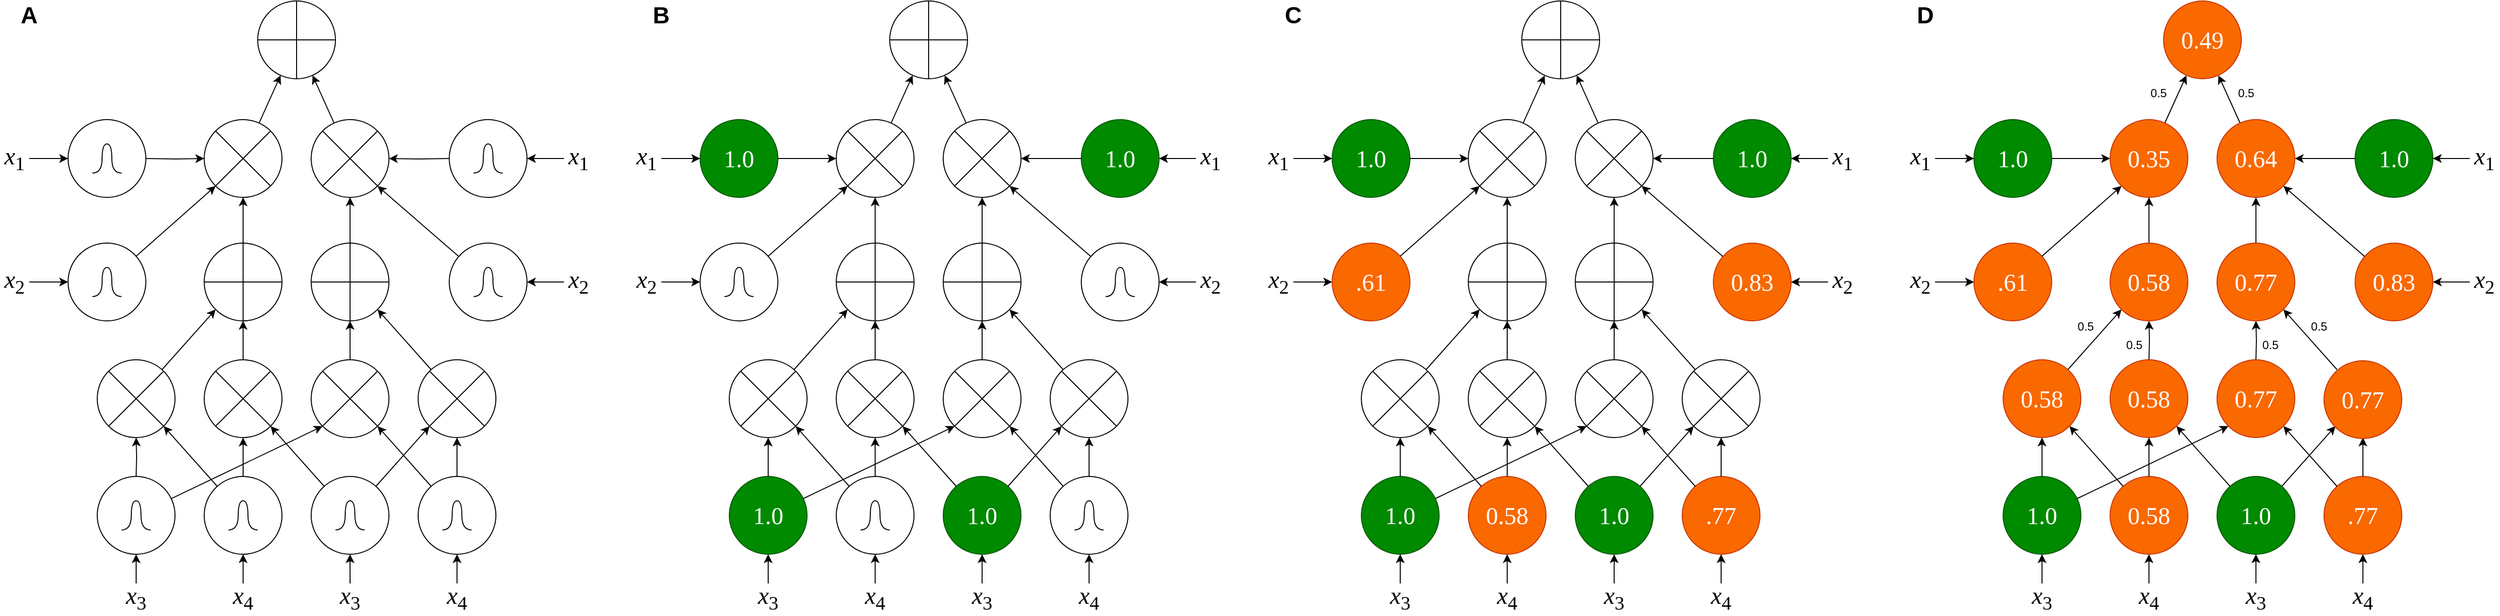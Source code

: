 <mxfile version="24.1.0" type="device">
  <diagram name="Page-1" id="s3pG4ZLfdRDDi63NhGxU">
    <mxGraphModel dx="3585" dy="2390" grid="1" gridSize="10" guides="1" tooltips="1" connect="1" arrows="1" fold="1" page="1" pageScale="1" pageWidth="850" pageHeight="1100" math="0" shadow="0">
      <root>
        <mxCell id="0" />
        <mxCell id="1" parent="0" />
        <mxCell id="0TIpxywI-svsfsxsPYix-1" value="" style="group;fontFamily=Times New Roman;fontSize=25;fillColor=default;container=0;" vertex="1" connectable="0" parent="1">
          <mxGeometry width="610" height="629" as="geometry" />
        </mxCell>
        <mxCell id="0TIpxywI-svsfsxsPYix-2" value="&lt;font style=&quot;&quot;&gt;&lt;i style=&quot;font-size: 25px;&quot;&gt;x&lt;/i&gt;&lt;sub style=&quot;&quot;&gt;&lt;font style=&quot;font-size: 20px;&quot;&gt;4&lt;/font&gt;&lt;/sub&gt;&lt;/font&gt;" style="text;html=1;strokeColor=none;fillColor=none;align=center;verticalAlign=middle;whiteSpace=wrap;rounded=0;fontFamily=Times New Roman;fontSize=25;" vertex="1" parent="1">
          <mxGeometry x="235" y="599" width="30" height="30" as="geometry" />
        </mxCell>
        <mxCell id="0TIpxywI-svsfsxsPYix-3" value="&lt;font style=&quot;&quot;&gt;&lt;span style=&quot;font-size: 25px; font-style: italic;&quot;&gt;x&lt;/span&gt;&lt;sub style=&quot;&quot;&gt;&lt;font style=&quot;font-size: 20px;&quot;&gt;3&lt;/font&gt;&lt;/sub&gt;&lt;/font&gt;" style="text;html=1;strokeColor=none;fillColor=none;align=center;verticalAlign=middle;whiteSpace=wrap;rounded=0;fontFamily=Times New Roman;fontSize=25;" vertex="1" parent="1">
          <mxGeometry x="125" y="599" width="30" height="30" as="geometry" />
        </mxCell>
        <mxCell id="0TIpxywI-svsfsxsPYix-4" value="" style="edgeStyle=orthogonalEdgeStyle;rounded=0;orthogonalLoop=1;jettySize=auto;html=1;fontFamily=Times New Roman;fontSize=25;" edge="1" parent="1" source="0TIpxywI-svsfsxsPYix-3">
          <mxGeometry relative="1" as="geometry">
            <mxPoint x="140" y="569" as="targetPoint" />
          </mxGeometry>
        </mxCell>
        <mxCell id="0TIpxywI-svsfsxsPYix-5" value="" style="group;fontFamily=Times New Roman;fontSize=25;fontColor=#FFFFFF;" vertex="1" connectable="0" parent="1">
          <mxGeometry x="210" y="489" width="80" height="80" as="geometry" />
        </mxCell>
        <mxCell id="0TIpxywI-svsfsxsPYix-6" value="" style="ellipse;whiteSpace=wrap;html=1;aspect=fixed;fontFamily=Times New Roman;fontSize=25;fontColor=#FFFFFF;" vertex="1" parent="0TIpxywI-svsfsxsPYix-5">
          <mxGeometry width="80" height="80" as="geometry" />
        </mxCell>
        <mxCell id="0TIpxywI-svsfsxsPYix-7" value="" style="endArrow=none;html=1;rounded=0;edgeStyle=orthogonalEdgeStyle;curved=1;fontFamily=Times New Roman;fontSize=25;fontColor=#FFFFFF;" edge="1" parent="0TIpxywI-svsfsxsPYix-5">
          <mxGeometry width="50" height="50" relative="1" as="geometry">
            <mxPoint x="55" y="55" as="sourcePoint" />
            <mxPoint x="25" y="55" as="targetPoint" />
            <Array as="points">
              <mxPoint x="45" y="55" />
              <mxPoint x="45" y="25" />
              <mxPoint x="35" y="25" />
              <mxPoint x="35" y="55" />
            </Array>
          </mxGeometry>
        </mxCell>
        <mxCell id="0TIpxywI-svsfsxsPYix-8" value="" style="edgeStyle=orthogonalEdgeStyle;rounded=0;orthogonalLoop=1;jettySize=auto;html=1;fontFamily=Times New Roman;fontSize=25;" edge="1" parent="1" source="0TIpxywI-svsfsxsPYix-2" target="0TIpxywI-svsfsxsPYix-6">
          <mxGeometry relative="1" as="geometry" />
        </mxCell>
        <mxCell id="0TIpxywI-svsfsxsPYix-9" value="" style="shape=sumEllipse;perimeter=ellipsePerimeter;whiteSpace=wrap;html=1;backgroundOutline=1;fontFamily=Times New Roman;fontSize=25;fontColor=#FFFFFF;" vertex="1" parent="1">
          <mxGeometry x="100" y="369" width="80" height="80" as="geometry" />
        </mxCell>
        <mxCell id="0TIpxywI-svsfsxsPYix-10" value="&lt;font style=&quot;&quot;&gt;&lt;i style=&quot;font-size: 25px;&quot;&gt;x&lt;/i&gt;&lt;sub style=&quot;&quot;&gt;&lt;font style=&quot;font-size: 20px;&quot;&gt;4&lt;/font&gt;&lt;/sub&gt;&lt;/font&gt;" style="text;html=1;strokeColor=none;fillColor=none;align=center;verticalAlign=middle;whiteSpace=wrap;rounded=0;fontFamily=Times New Roman;fontSize=25;" vertex="1" parent="1">
          <mxGeometry x="455" y="599" width="30" height="30" as="geometry" />
        </mxCell>
        <mxCell id="0TIpxywI-svsfsxsPYix-11" value="&lt;font style=&quot;&quot;&gt;&lt;i style=&quot;font-size: 25px;&quot;&gt;x&lt;/i&gt;&lt;sub style=&quot;&quot;&gt;&lt;font style=&quot;font-size: 20px;&quot;&gt;3&lt;/font&gt;&lt;/sub&gt;&lt;/font&gt;" style="text;html=1;strokeColor=none;fillColor=none;align=center;verticalAlign=middle;whiteSpace=wrap;rounded=0;fontFamily=Times New Roman;fontSize=25;" vertex="1" parent="1">
          <mxGeometry x="345" y="599" width="30" height="30" as="geometry" />
        </mxCell>
        <mxCell id="0TIpxywI-svsfsxsPYix-12" value="" style="edgeStyle=orthogonalEdgeStyle;rounded=0;orthogonalLoop=1;jettySize=auto;html=1;fontFamily=Times New Roman;fontSize=25;" edge="1" parent="1" source="0TIpxywI-svsfsxsPYix-11">
          <mxGeometry relative="1" as="geometry">
            <mxPoint x="360" y="569" as="targetPoint" />
          </mxGeometry>
        </mxCell>
        <mxCell id="0TIpxywI-svsfsxsPYix-13" value="" style="group;fontFamily=Times New Roman;fontSize=25;fontColor=#FFFFFF;" vertex="1" connectable="0" parent="1">
          <mxGeometry x="430" y="489" width="80" height="80" as="geometry" />
        </mxCell>
        <mxCell id="0TIpxywI-svsfsxsPYix-14" value="" style="ellipse;whiteSpace=wrap;html=1;aspect=fixed;fontFamily=Times New Roman;fontSize=25;fontColor=#FFFFFF;" vertex="1" parent="0TIpxywI-svsfsxsPYix-13">
          <mxGeometry width="80" height="80" as="geometry" />
        </mxCell>
        <mxCell id="0TIpxywI-svsfsxsPYix-15" value="" style="endArrow=none;html=1;rounded=0;edgeStyle=orthogonalEdgeStyle;curved=1;fontFamily=Times New Roman;fontSize=25;fontColor=#FFFFFF;" edge="1" parent="0TIpxywI-svsfsxsPYix-13">
          <mxGeometry width="50" height="50" relative="1" as="geometry">
            <mxPoint x="55" y="55" as="sourcePoint" />
            <mxPoint x="25" y="55" as="targetPoint" />
            <Array as="points">
              <mxPoint x="45" y="55" />
              <mxPoint x="45" y="25" />
              <mxPoint x="35" y="25" />
              <mxPoint x="35" y="55" />
            </Array>
          </mxGeometry>
        </mxCell>
        <mxCell id="0TIpxywI-svsfsxsPYix-16" value="" style="shape=sumEllipse;perimeter=ellipsePerimeter;whiteSpace=wrap;html=1;backgroundOutline=1;fontFamily=Times New Roman;fontSize=25;fontColor=#FFFFFF;" vertex="1" parent="1">
          <mxGeometry x="430" y="369" width="80" height="80" as="geometry" />
        </mxCell>
        <mxCell id="0TIpxywI-svsfsxsPYix-17" value="" style="edgeStyle=orthogonalEdgeStyle;rounded=0;orthogonalLoop=1;jettySize=auto;html=1;fontFamily=Times New Roman;fontSize=25;" edge="1" parent="1" source="0TIpxywI-svsfsxsPYix-10" target="0TIpxywI-svsfsxsPYix-14">
          <mxGeometry relative="1" as="geometry" />
        </mxCell>
        <mxCell id="0TIpxywI-svsfsxsPYix-18" value="" style="shape=orEllipse;perimeter=ellipsePerimeter;whiteSpace=wrap;html=1;backgroundOutline=1;fontFamily=Times New Roman;fontSize=25;fontColor=#FFFFFF;" vertex="1" parent="1">
          <mxGeometry x="210" y="249" width="80" height="80" as="geometry" />
        </mxCell>
        <mxCell id="0TIpxywI-svsfsxsPYix-19" value="" style="edgeStyle=orthogonalEdgeStyle;rounded=0;orthogonalLoop=1;jettySize=auto;html=1;fontFamily=Times New Roman;fontSize=25;fontColor=#FFFFFF;" edge="1" parent="1" source="0TIpxywI-svsfsxsPYix-20" target="0TIpxywI-svsfsxsPYix-18">
          <mxGeometry relative="1" as="geometry" />
        </mxCell>
        <mxCell id="0TIpxywI-svsfsxsPYix-20" value="" style="shape=sumEllipse;perimeter=ellipsePerimeter;whiteSpace=wrap;html=1;backgroundOutline=1;fontFamily=Times New Roman;fontSize=25;fontColor=#FFFFFF;" vertex="1" parent="1">
          <mxGeometry x="210" y="369" width="80" height="80" as="geometry" />
        </mxCell>
        <mxCell id="0TIpxywI-svsfsxsPYix-21" value="" style="shape=sumEllipse;perimeter=ellipsePerimeter;whiteSpace=wrap;html=1;backgroundOutline=1;fontFamily=Times New Roman;fontSize=25;fontColor=#FFFFFF;" vertex="1" parent="1">
          <mxGeometry x="320" y="369" width="80" height="80" as="geometry" />
        </mxCell>
        <mxCell id="0TIpxywI-svsfsxsPYix-22" value="" style="shape=orEllipse;perimeter=ellipsePerimeter;whiteSpace=wrap;html=1;backgroundOutline=1;fontFamily=Times New Roman;fontSize=25;fontColor=#FFFFFF;" vertex="1" parent="1">
          <mxGeometry x="320" y="249" width="80" height="80" as="geometry" />
        </mxCell>
        <mxCell id="0TIpxywI-svsfsxsPYix-23" value="" style="rounded=0;orthogonalLoop=1;jettySize=auto;html=1;entryX=0;entryY=1;entryDx=0;entryDy=0;fontFamily=Times New Roman;fontSize=25;fontColor=#FFFFFF;" edge="1" parent="1" source="0TIpxywI-svsfsxsPYix-9" target="0TIpxywI-svsfsxsPYix-18">
          <mxGeometry relative="1" as="geometry">
            <mxPoint x="200" y="249" as="targetPoint" />
          </mxGeometry>
        </mxCell>
        <mxCell id="0TIpxywI-svsfsxsPYix-24" value="" style="edgeStyle=orthogonalEdgeStyle;rounded=0;orthogonalLoop=1;jettySize=auto;html=1;fontFamily=Times New Roman;fontSize=25;fontColor=#FFFFFF;" edge="1" parent="1" source="0TIpxywI-svsfsxsPYix-14" target="0TIpxywI-svsfsxsPYix-16">
          <mxGeometry relative="1" as="geometry" />
        </mxCell>
        <mxCell id="0TIpxywI-svsfsxsPYix-25" value="" style="edgeStyle=orthogonalEdgeStyle;rounded=0;orthogonalLoop=1;jettySize=auto;html=1;fontFamily=Times New Roman;fontSize=25;fontColor=#FFFFFF;" edge="1" parent="1" target="0TIpxywI-svsfsxsPYix-9">
          <mxGeometry relative="1" as="geometry">
            <mxPoint x="140" y="489" as="sourcePoint" />
          </mxGeometry>
        </mxCell>
        <mxCell id="0TIpxywI-svsfsxsPYix-26" value="" style="rounded=0;orthogonalLoop=1;jettySize=auto;html=1;entryX=1;entryY=1;entryDx=0;entryDy=0;fontFamily=Times New Roman;fontSize=25;fontColor=#FFFFFF;" edge="1" parent="1" source="0TIpxywI-svsfsxsPYix-6" target="0TIpxywI-svsfsxsPYix-9">
          <mxGeometry relative="1" as="geometry" />
        </mxCell>
        <mxCell id="0TIpxywI-svsfsxsPYix-27" value="" style="edgeStyle=orthogonalEdgeStyle;rounded=0;orthogonalLoop=1;jettySize=auto;html=1;fontFamily=Times New Roman;fontSize=25;fontColor=#FFFFFF;" edge="1" parent="1" source="0TIpxywI-svsfsxsPYix-6" target="0TIpxywI-svsfsxsPYix-20">
          <mxGeometry relative="1" as="geometry" />
        </mxCell>
        <mxCell id="0TIpxywI-svsfsxsPYix-28" value="" style="rounded=0;orthogonalLoop=1;jettySize=auto;html=1;entryX=1;entryY=1;entryDx=0;entryDy=0;fontFamily=Times New Roman;fontSize=25;fontColor=#FFFFFF;" edge="1" parent="1" source="0TIpxywI-svsfsxsPYix-16" target="0TIpxywI-svsfsxsPYix-22">
          <mxGeometry relative="1" as="geometry">
            <mxPoint x="470" y="249.0" as="targetPoint" />
          </mxGeometry>
        </mxCell>
        <mxCell id="0TIpxywI-svsfsxsPYix-29" value="" style="rounded=0;orthogonalLoop=1;jettySize=auto;html=1;entryX=0;entryY=1;entryDx=0;entryDy=0;fontFamily=Times New Roman;fontSize=25;fontColor=#FFFFFF;" edge="1" parent="1" target="0TIpxywI-svsfsxsPYix-16">
          <mxGeometry relative="1" as="geometry">
            <mxPoint x="386.595" y="499.122" as="sourcePoint" />
          </mxGeometry>
        </mxCell>
        <mxCell id="0TIpxywI-svsfsxsPYix-30" value="" style="edgeStyle=orthogonalEdgeStyle;rounded=0;orthogonalLoop=1;jettySize=auto;html=1;fontFamily=Times New Roman;fontSize=25;fontColor=#FFFFFF;" edge="1" parent="1" source="0TIpxywI-svsfsxsPYix-21" target="0TIpxywI-svsfsxsPYix-22">
          <mxGeometry relative="1" as="geometry" />
        </mxCell>
        <mxCell id="0TIpxywI-svsfsxsPYix-31" value="" style="rounded=0;orthogonalLoop=1;jettySize=auto;html=1;entryX=1;entryY=1;entryDx=0;entryDy=0;fontFamily=Times New Roman;fontSize=25;fontColor=#FFFFFF;" edge="1" parent="1" source="0TIpxywI-svsfsxsPYix-14" target="0TIpxywI-svsfsxsPYix-21">
          <mxGeometry relative="1" as="geometry">
            <mxPoint x="630" y="529" as="targetPoint" />
          </mxGeometry>
        </mxCell>
        <mxCell id="0TIpxywI-svsfsxsPYix-32" value="" style="rounded=0;orthogonalLoop=1;jettySize=auto;html=1;entryX=0;entryY=1;entryDx=0;entryDy=0;fontFamily=Times New Roman;fontSize=25;fontColor=#FFFFFF;" edge="1" parent="1" target="0TIpxywI-svsfsxsPYix-21">
          <mxGeometry relative="1" as="geometry">
            <mxPoint x="-20" y="529" as="targetPoint" />
            <mxPoint x="176.111" y="511.795" as="sourcePoint" />
          </mxGeometry>
        </mxCell>
        <mxCell id="0TIpxywI-svsfsxsPYix-33" value="" style="rounded=0;orthogonalLoop=1;jettySize=auto;html=1;entryX=1;entryY=1;entryDx=0;entryDy=0;fontFamily=Times New Roman;fontSize=25;fontColor=#FFFFFF;" edge="1" parent="1" target="0TIpxywI-svsfsxsPYix-20">
          <mxGeometry relative="1" as="geometry">
            <mxPoint x="333.405" y="499.122" as="sourcePoint" />
          </mxGeometry>
        </mxCell>
        <mxCell id="0TIpxywI-svsfsxsPYix-34" value="" style="shape=sumEllipse;perimeter=ellipsePerimeter;whiteSpace=wrap;html=1;backgroundOutline=1;fontFamily=Times New Roman;fontSize=25;fontColor=#FFFFFF;" vertex="1" parent="1">
          <mxGeometry x="210" y="122" width="80" height="80" as="geometry" />
        </mxCell>
        <mxCell id="0TIpxywI-svsfsxsPYix-35" value="" style="edgeStyle=orthogonalEdgeStyle;rounded=0;orthogonalLoop=1;jettySize=auto;html=1;fontFamily=Times New Roman;fontSize=25;fontColor=#FFFFFF;" edge="1" parent="1" source="0TIpxywI-svsfsxsPYix-18" target="0TIpxywI-svsfsxsPYix-34">
          <mxGeometry relative="1" as="geometry" />
        </mxCell>
        <mxCell id="0TIpxywI-svsfsxsPYix-36" value="" style="shape=sumEllipse;perimeter=ellipsePerimeter;whiteSpace=wrap;html=1;backgroundOutline=1;fontFamily=Times New Roman;fontSize=25;fontColor=#FFFFFF;" vertex="1" parent="1">
          <mxGeometry x="320" y="122" width="80" height="80" as="geometry" />
        </mxCell>
        <mxCell id="0TIpxywI-svsfsxsPYix-37" value="" style="edgeStyle=orthogonalEdgeStyle;rounded=0;orthogonalLoop=1;jettySize=auto;html=1;fontFamily=Times New Roman;fontSize=25;fontColor=#FFFFFF;" edge="1" parent="1" source="0TIpxywI-svsfsxsPYix-22" target="0TIpxywI-svsfsxsPYix-36">
          <mxGeometry relative="1" as="geometry" />
        </mxCell>
        <mxCell id="0TIpxywI-svsfsxsPYix-38" value="" style="group;fontFamily=Times New Roman;fontSize=25;fontColor=#FFFFFF;" vertex="1" connectable="0" parent="1">
          <mxGeometry x="462" y="249" width="80" height="80" as="geometry" />
        </mxCell>
        <mxCell id="0TIpxywI-svsfsxsPYix-39" value="" style="ellipse;whiteSpace=wrap;html=1;aspect=fixed;fontFamily=Times New Roman;fontSize=25;fontColor=#FFFFFF;" vertex="1" parent="0TIpxywI-svsfsxsPYix-38">
          <mxGeometry width="80" height="80" as="geometry" />
        </mxCell>
        <mxCell id="0TIpxywI-svsfsxsPYix-40" value="" style="endArrow=none;html=1;rounded=0;edgeStyle=orthogonalEdgeStyle;curved=1;fontFamily=Times New Roman;fontSize=25;fontColor=#FFFFFF;" edge="1" parent="0TIpxywI-svsfsxsPYix-38">
          <mxGeometry width="50" height="50" relative="1" as="geometry">
            <mxPoint x="55" y="55" as="sourcePoint" />
            <mxPoint x="25" y="55" as="targetPoint" />
            <Array as="points">
              <mxPoint x="45" y="55" />
              <mxPoint x="45" y="25" />
              <mxPoint x="35" y="25" />
              <mxPoint x="35" y="55" />
            </Array>
          </mxGeometry>
        </mxCell>
        <mxCell id="0TIpxywI-svsfsxsPYix-41" value="" style="group;fontFamily=Times New Roman;fontSize=25;fontColor=#FFFFFF;" vertex="1" connectable="0" parent="1">
          <mxGeometry x="70" y="249" width="80" height="80" as="geometry" />
        </mxCell>
        <mxCell id="0TIpxywI-svsfsxsPYix-42" value="" style="ellipse;whiteSpace=wrap;html=1;aspect=fixed;fontFamily=Times New Roman;fontSize=25;fontColor=#FFFFFF;" vertex="1" parent="0TIpxywI-svsfsxsPYix-41">
          <mxGeometry width="80" height="80" as="geometry" />
        </mxCell>
        <mxCell id="0TIpxywI-svsfsxsPYix-43" value="" style="endArrow=none;html=1;rounded=0;edgeStyle=orthogonalEdgeStyle;curved=1;fontFamily=Times New Roman;fontSize=25;fontColor=#FFFFFF;" edge="1" parent="0TIpxywI-svsfsxsPYix-41">
          <mxGeometry width="50" height="50" relative="1" as="geometry">
            <mxPoint x="55" y="55" as="sourcePoint" />
            <mxPoint x="25" y="55" as="targetPoint" />
            <Array as="points">
              <mxPoint x="45" y="55" />
              <mxPoint x="45" y="25" />
              <mxPoint x="35" y="25" />
              <mxPoint x="35" y="55" />
            </Array>
          </mxGeometry>
        </mxCell>
        <mxCell id="0TIpxywI-svsfsxsPYix-44" value="" style="shape=orEllipse;perimeter=ellipsePerimeter;whiteSpace=wrap;html=1;backgroundOutline=1;fontFamily=Times New Roman;fontSize=25;fontColor=#FFFFFF;" vertex="1" parent="1">
          <mxGeometry x="265" width="80" height="80" as="geometry" />
        </mxCell>
        <mxCell id="0TIpxywI-svsfsxsPYix-45" value="" style="rounded=0;orthogonalLoop=1;jettySize=auto;html=1;entryX=1;entryY=1;entryDx=0;entryDy=0;fontFamily=Times New Roman;fontSize=25;fontColor=#FFFFFF;" edge="1" parent="1" source="0TIpxywI-svsfsxsPYix-39" target="0TIpxywI-svsfsxsPYix-36">
          <mxGeometry relative="1" as="geometry" />
        </mxCell>
        <mxCell id="0TIpxywI-svsfsxsPYix-46" value="" style="edgeStyle=orthogonalEdgeStyle;rounded=0;orthogonalLoop=1;jettySize=auto;html=1;fontFamily=Times New Roman;fontSize=25;fontColor=#FFFFFF;" edge="1" parent="1" target="0TIpxywI-svsfsxsPYix-36">
          <mxGeometry relative="1" as="geometry">
            <mxPoint x="462" y="162" as="sourcePoint" />
          </mxGeometry>
        </mxCell>
        <mxCell id="0TIpxywI-svsfsxsPYix-47" value="" style="rounded=0;orthogonalLoop=1;jettySize=auto;html=1;entryX=0;entryY=1;entryDx=0;entryDy=0;fontFamily=Times New Roman;fontSize=25;fontColor=#FFFFFF;" edge="1" parent="1" source="0TIpxywI-svsfsxsPYix-42" target="0TIpxywI-svsfsxsPYix-34">
          <mxGeometry relative="1" as="geometry" />
        </mxCell>
        <mxCell id="0TIpxywI-svsfsxsPYix-48" value="" style="rounded=0;orthogonalLoop=1;jettySize=auto;html=1;fontFamily=Times New Roman;fontSize=25;fontColor=#FFFFFF;" edge="1" parent="1" source="0TIpxywI-svsfsxsPYix-34" target="0TIpxywI-svsfsxsPYix-44">
          <mxGeometry relative="1" as="geometry" />
        </mxCell>
        <mxCell id="0TIpxywI-svsfsxsPYix-49" value="" style="edgeStyle=orthogonalEdgeStyle;rounded=0;orthogonalLoop=1;jettySize=auto;html=1;fontFamily=Times New Roman;fontSize=25;fontColor=#FFFFFF;" edge="1" parent="1" target="0TIpxywI-svsfsxsPYix-34">
          <mxGeometry relative="1" as="geometry">
            <mxPoint x="150" y="162" as="sourcePoint" />
          </mxGeometry>
        </mxCell>
        <mxCell id="0TIpxywI-svsfsxsPYix-50" value="" style="edgeStyle=orthogonalEdgeStyle;rounded=0;orthogonalLoop=1;jettySize=auto;html=1;fontFamily=Times New Roman;fontSize=25;" edge="1" parent="1" source="0TIpxywI-svsfsxsPYix-51" target="0TIpxywI-svsfsxsPYix-42">
          <mxGeometry relative="1" as="geometry" />
        </mxCell>
        <mxCell id="0TIpxywI-svsfsxsPYix-51" value="&lt;font style=&quot;&quot;&gt;&lt;i style=&quot;font-size: 25px;&quot;&gt;x&lt;/i&gt;&lt;sub style=&quot;&quot;&gt;&lt;font style=&quot;font-size: 20px;&quot;&gt;2&lt;/font&gt;&lt;/sub&gt;&lt;/font&gt;" style="text;html=1;strokeColor=none;fillColor=none;align=center;verticalAlign=middle;whiteSpace=wrap;rounded=0;fontFamily=Times New Roman;fontSize=25;" vertex="1" parent="1">
          <mxGeometry y="274" width="30" height="30" as="geometry" />
        </mxCell>
        <mxCell id="0TIpxywI-svsfsxsPYix-52" value="" style="edgeStyle=orthogonalEdgeStyle;rounded=0;orthogonalLoop=1;jettySize=auto;html=1;fontFamily=Times New Roman;fontSize=25;" edge="1" parent="1" source="0TIpxywI-svsfsxsPYix-53">
          <mxGeometry relative="1" as="geometry">
            <mxPoint x="70" y="162" as="targetPoint" />
          </mxGeometry>
        </mxCell>
        <mxCell id="0TIpxywI-svsfsxsPYix-53" value="&lt;font style=&quot;&quot;&gt;&lt;i style=&quot;font-size: 25px;&quot;&gt;x&lt;/i&gt;&lt;sub style=&quot;&quot;&gt;&lt;font style=&quot;font-size: 20px;&quot;&gt;1&lt;/font&gt;&lt;/sub&gt;&lt;/font&gt;" style="text;html=1;strokeColor=none;fillColor=none;align=center;verticalAlign=middle;whiteSpace=wrap;rounded=0;fontFamily=Times New Roman;fontSize=25;" vertex="1" parent="1">
          <mxGeometry y="147" width="30" height="30" as="geometry" />
        </mxCell>
        <mxCell id="0TIpxywI-svsfsxsPYix-54" value="" style="edgeStyle=orthogonalEdgeStyle;rounded=0;orthogonalLoop=1;jettySize=auto;html=1;fontFamily=Times New Roman;fontSize=25;" edge="1" parent="1" source="0TIpxywI-svsfsxsPYix-55" target="0TIpxywI-svsfsxsPYix-39">
          <mxGeometry relative="1" as="geometry" />
        </mxCell>
        <mxCell id="0TIpxywI-svsfsxsPYix-55" value="&lt;font style=&quot;&quot;&gt;&lt;i style=&quot;font-size: 25px;&quot;&gt;x&lt;/i&gt;&lt;sub style=&quot;&quot;&gt;&lt;font style=&quot;font-size: 20px;&quot;&gt;2&lt;/font&gt;&lt;/sub&gt;&lt;/font&gt;" style="text;html=1;strokeColor=none;fillColor=none;align=center;verticalAlign=middle;whiteSpace=wrap;rounded=0;fontFamily=Times New Roman;fontSize=25;" vertex="1" parent="1">
          <mxGeometry x="580" y="274" width="30" height="30" as="geometry" />
        </mxCell>
        <mxCell id="0TIpxywI-svsfsxsPYix-56" value="" style="edgeStyle=orthogonalEdgeStyle;rounded=0;orthogonalLoop=1;jettySize=auto;html=1;fontFamily=Times New Roman;fontSize=25;" edge="1" parent="1" source="0TIpxywI-svsfsxsPYix-57">
          <mxGeometry relative="1" as="geometry">
            <mxPoint x="542" y="162" as="targetPoint" />
          </mxGeometry>
        </mxCell>
        <mxCell id="0TIpxywI-svsfsxsPYix-57" value="&lt;font style=&quot;&quot;&gt;&lt;i style=&quot;font-size: 25px;&quot;&gt;x&lt;/i&gt;&lt;sub style=&quot;&quot;&gt;&lt;font style=&quot;font-size: 20px;&quot;&gt;1&lt;/font&gt;&lt;/sub&gt;&lt;/font&gt;" style="text;html=1;strokeColor=none;fillColor=none;align=center;verticalAlign=middle;whiteSpace=wrap;rounded=0;fontFamily=Times New Roman;fontSize=25;" vertex="1" parent="1">
          <mxGeometry x="580" y="147" width="30" height="30" as="geometry" />
        </mxCell>
        <mxCell id="0TIpxywI-svsfsxsPYix-58" value="" style="rounded=0;orthogonalLoop=1;jettySize=auto;html=1;fontFamily=Times New Roman;fontSize=25;fontColor=#FFFFFF;" edge="1" parent="1" source="0TIpxywI-svsfsxsPYix-36" target="0TIpxywI-svsfsxsPYix-44">
          <mxGeometry relative="1" as="geometry" />
        </mxCell>
        <mxCell id="0TIpxywI-svsfsxsPYix-59" value="" style="group;fontFamily=Times New Roman;fontSize=25;fontColor=#FFFFFF;" vertex="1" connectable="0" parent="1">
          <mxGeometry x="462" y="122" width="80" height="80" as="geometry" />
        </mxCell>
        <mxCell id="0TIpxywI-svsfsxsPYix-60" value="" style="ellipse;whiteSpace=wrap;html=1;aspect=fixed;fontFamily=Times New Roman;fontSize=25;fontColor=#FFFFFF;" vertex="1" parent="0TIpxywI-svsfsxsPYix-59">
          <mxGeometry width="80" height="80" as="geometry" />
        </mxCell>
        <mxCell id="0TIpxywI-svsfsxsPYix-61" value="" style="endArrow=none;html=1;rounded=0;edgeStyle=orthogonalEdgeStyle;curved=1;fontFamily=Times New Roman;fontSize=25;fontColor=#FFFFFF;" edge="1" parent="0TIpxywI-svsfsxsPYix-59">
          <mxGeometry width="50" height="50" relative="1" as="geometry">
            <mxPoint x="55" y="55" as="sourcePoint" />
            <mxPoint x="25" y="55" as="targetPoint" />
            <Array as="points">
              <mxPoint x="45" y="55" />
              <mxPoint x="45" y="25" />
              <mxPoint x="35" y="25" />
              <mxPoint x="35" y="55" />
            </Array>
          </mxGeometry>
        </mxCell>
        <mxCell id="0TIpxywI-svsfsxsPYix-62" value="" style="group;fontFamily=Times New Roman;fontSize=25;fontColor=#FFFFFF;" vertex="1" connectable="0" parent="1">
          <mxGeometry x="70" y="122" width="80" height="80" as="geometry" />
        </mxCell>
        <mxCell id="0TIpxywI-svsfsxsPYix-63" value="" style="ellipse;whiteSpace=wrap;html=1;aspect=fixed;fontFamily=Times New Roman;fontSize=25;fontColor=#FFFFFF;" vertex="1" parent="0TIpxywI-svsfsxsPYix-62">
          <mxGeometry width="80" height="80" as="geometry" />
        </mxCell>
        <mxCell id="0TIpxywI-svsfsxsPYix-64" value="" style="endArrow=none;html=1;rounded=0;edgeStyle=orthogonalEdgeStyle;curved=1;fontFamily=Times New Roman;fontSize=25;fontColor=#FFFFFF;" edge="1" parent="0TIpxywI-svsfsxsPYix-62">
          <mxGeometry width="50" height="50" relative="1" as="geometry">
            <mxPoint x="55" y="55" as="sourcePoint" />
            <mxPoint x="25" y="55" as="targetPoint" />
            <Array as="points">
              <mxPoint x="45" y="55" />
              <mxPoint x="45" y="25" />
              <mxPoint x="35" y="25" />
              <mxPoint x="35" y="55" />
            </Array>
          </mxGeometry>
        </mxCell>
        <mxCell id="0TIpxywI-svsfsxsPYix-65" value="" style="group;fontFamily=Times New Roman;fontSize=25;fontColor=#FFFFFF;" vertex="1" connectable="0" parent="1">
          <mxGeometry x="320" y="489" width="80" height="80" as="geometry" />
        </mxCell>
        <mxCell id="0TIpxywI-svsfsxsPYix-66" value="" style="ellipse;whiteSpace=wrap;html=1;aspect=fixed;fontFamily=Times New Roman;fontSize=25;fontColor=#FFFFFF;" vertex="1" parent="0TIpxywI-svsfsxsPYix-65">
          <mxGeometry width="80" height="80" as="geometry" />
        </mxCell>
        <mxCell id="0TIpxywI-svsfsxsPYix-67" value="" style="endArrow=none;html=1;rounded=0;edgeStyle=orthogonalEdgeStyle;curved=1;fontFamily=Times New Roman;fontSize=25;fontColor=#FFFFFF;" edge="1" parent="0TIpxywI-svsfsxsPYix-65">
          <mxGeometry width="50" height="50" relative="1" as="geometry">
            <mxPoint x="55" y="55" as="sourcePoint" />
            <mxPoint x="25" y="55" as="targetPoint" />
            <Array as="points">
              <mxPoint x="45" y="55" />
              <mxPoint x="45" y="25" />
              <mxPoint x="35" y="25" />
              <mxPoint x="35" y="55" />
            </Array>
          </mxGeometry>
        </mxCell>
        <mxCell id="0TIpxywI-svsfsxsPYix-68" value="" style="group;fontFamily=Times New Roman;fontSize=25;fontColor=#FFFFFF;" vertex="1" connectable="0" parent="1">
          <mxGeometry x="100" y="489" width="80" height="80" as="geometry" />
        </mxCell>
        <mxCell id="0TIpxywI-svsfsxsPYix-69" value="" style="ellipse;whiteSpace=wrap;html=1;aspect=fixed;fontFamily=Times New Roman;fontSize=25;fontColor=#FFFFFF;" vertex="1" parent="0TIpxywI-svsfsxsPYix-68">
          <mxGeometry width="80" height="80" as="geometry" />
        </mxCell>
        <mxCell id="0TIpxywI-svsfsxsPYix-70" value="" style="endArrow=none;html=1;rounded=0;edgeStyle=orthogonalEdgeStyle;curved=1;fontFamily=Times New Roman;fontSize=25;fontColor=#FFFFFF;" edge="1" parent="0TIpxywI-svsfsxsPYix-68">
          <mxGeometry width="50" height="50" relative="1" as="geometry">
            <mxPoint x="55" y="55" as="sourcePoint" />
            <mxPoint x="25" y="55" as="targetPoint" />
            <Array as="points">
              <mxPoint x="45" y="55" />
              <mxPoint x="45" y="25" />
              <mxPoint x="35" y="25" />
              <mxPoint x="35" y="55" />
            </Array>
          </mxGeometry>
        </mxCell>
        <mxCell id="0TIpxywI-svsfsxsPYix-71" value="" style="group;fontFamily=Times New Roman;fontSize=25;fillColor=default;" vertex="1" connectable="0" parent="1">
          <mxGeometry x="650" width="610" height="629" as="geometry" />
        </mxCell>
        <mxCell id="0TIpxywI-svsfsxsPYix-72" value="&lt;font style=&quot;&quot;&gt;&lt;i style=&quot;font-size: 25px;&quot;&gt;x&lt;/i&gt;&lt;sub style=&quot;&quot;&gt;&lt;font style=&quot;font-size: 20px;&quot;&gt;4&lt;/font&gt;&lt;/sub&gt;&lt;/font&gt;" style="text;html=1;strokeColor=none;fillColor=none;align=center;verticalAlign=middle;whiteSpace=wrap;rounded=0;fontFamily=Times New Roman;fontSize=25;" vertex="1" parent="0TIpxywI-svsfsxsPYix-71">
          <mxGeometry x="235" y="599" width="30" height="30" as="geometry" />
        </mxCell>
        <mxCell id="0TIpxywI-svsfsxsPYix-73" value="&lt;font style=&quot;&quot;&gt;&lt;span style=&quot;font-size: 25px; font-style: italic;&quot;&gt;x&lt;/span&gt;&lt;sub style=&quot;&quot;&gt;&lt;font style=&quot;font-size: 20px;&quot;&gt;3&lt;/font&gt;&lt;/sub&gt;&lt;/font&gt;" style="text;html=1;strokeColor=none;fillColor=none;align=center;verticalAlign=middle;whiteSpace=wrap;rounded=0;fontFamily=Times New Roman;fontSize=25;" vertex="1" parent="0TIpxywI-svsfsxsPYix-71">
          <mxGeometry x="125" y="599" width="30" height="30" as="geometry" />
        </mxCell>
        <mxCell id="0TIpxywI-svsfsxsPYix-74" value="" style="group;fontFamily=Times New Roman;fontSize=25;fontColor=#FFFFFF;" vertex="1" connectable="0" parent="0TIpxywI-svsfsxsPYix-71">
          <mxGeometry x="100" y="489" width="80" height="80" as="geometry" />
        </mxCell>
        <mxCell id="0TIpxywI-svsfsxsPYix-75" value="1.0" style="ellipse;whiteSpace=wrap;html=1;aspect=fixed;fontFamily=Times New Roman;fontSize=25;fontColor=#ffffff;fillColor=#008a00;strokeColor=#005700;" vertex="1" parent="0TIpxywI-svsfsxsPYix-74">
          <mxGeometry width="80" height="80" as="geometry" />
        </mxCell>
        <mxCell id="0TIpxywI-svsfsxsPYix-76" value="" style="edgeStyle=orthogonalEdgeStyle;rounded=0;orthogonalLoop=1;jettySize=auto;html=1;fontFamily=Times New Roman;fontSize=25;" edge="1" parent="0TIpxywI-svsfsxsPYix-71" source="0TIpxywI-svsfsxsPYix-73" target="0TIpxywI-svsfsxsPYix-75">
          <mxGeometry relative="1" as="geometry" />
        </mxCell>
        <mxCell id="0TIpxywI-svsfsxsPYix-77" value="" style="group;fontFamily=Times New Roman;fontSize=25;fontColor=#FFFFFF;" vertex="1" connectable="0" parent="0TIpxywI-svsfsxsPYix-71">
          <mxGeometry x="210" y="489" width="80" height="80" as="geometry" />
        </mxCell>
        <mxCell id="0TIpxywI-svsfsxsPYix-78" value="" style="ellipse;whiteSpace=wrap;html=1;aspect=fixed;fontFamily=Times New Roman;fontSize=25;fontColor=#FFFFFF;" vertex="1" parent="0TIpxywI-svsfsxsPYix-77">
          <mxGeometry width="80" height="80" as="geometry" />
        </mxCell>
        <mxCell id="0TIpxywI-svsfsxsPYix-79" value="" style="endArrow=none;html=1;rounded=0;edgeStyle=orthogonalEdgeStyle;curved=1;fontFamily=Times New Roman;fontSize=25;fontColor=#FFFFFF;" edge="1" parent="0TIpxywI-svsfsxsPYix-77">
          <mxGeometry width="50" height="50" relative="1" as="geometry">
            <mxPoint x="55" y="55" as="sourcePoint" />
            <mxPoint x="25" y="55" as="targetPoint" />
            <Array as="points">
              <mxPoint x="45" y="55" />
              <mxPoint x="45" y="25" />
              <mxPoint x="35" y="25" />
              <mxPoint x="35" y="55" />
            </Array>
          </mxGeometry>
        </mxCell>
        <mxCell id="0TIpxywI-svsfsxsPYix-80" value="" style="edgeStyle=orthogonalEdgeStyle;rounded=0;orthogonalLoop=1;jettySize=auto;html=1;fontFamily=Times New Roman;fontSize=25;" edge="1" parent="0TIpxywI-svsfsxsPYix-71" source="0TIpxywI-svsfsxsPYix-72" target="0TIpxywI-svsfsxsPYix-78">
          <mxGeometry relative="1" as="geometry" />
        </mxCell>
        <mxCell id="0TIpxywI-svsfsxsPYix-81" value="" style="shape=sumEllipse;perimeter=ellipsePerimeter;whiteSpace=wrap;html=1;backgroundOutline=1;fontFamily=Times New Roman;fontSize=25;fontColor=#FFFFFF;" vertex="1" parent="0TIpxywI-svsfsxsPYix-71">
          <mxGeometry x="100" y="369" width="80" height="80" as="geometry" />
        </mxCell>
        <mxCell id="0TIpxywI-svsfsxsPYix-82" value="&lt;font style=&quot;&quot;&gt;&lt;i style=&quot;font-size: 25px;&quot;&gt;x&lt;/i&gt;&lt;sub style=&quot;&quot;&gt;&lt;font style=&quot;font-size: 20px;&quot;&gt;4&lt;/font&gt;&lt;/sub&gt;&lt;/font&gt;" style="text;html=1;strokeColor=none;fillColor=none;align=center;verticalAlign=middle;whiteSpace=wrap;rounded=0;fontFamily=Times New Roman;fontSize=25;" vertex="1" parent="0TIpxywI-svsfsxsPYix-71">
          <mxGeometry x="455" y="599" width="30" height="30" as="geometry" />
        </mxCell>
        <mxCell id="0TIpxywI-svsfsxsPYix-83" value="&lt;font style=&quot;&quot;&gt;&lt;i style=&quot;font-size: 25px;&quot;&gt;x&lt;/i&gt;&lt;sub style=&quot;&quot;&gt;&lt;font style=&quot;font-size: 20px;&quot;&gt;3&lt;/font&gt;&lt;/sub&gt;&lt;/font&gt;" style="text;html=1;strokeColor=none;fillColor=none;align=center;verticalAlign=middle;whiteSpace=wrap;rounded=0;fontFamily=Times New Roman;fontSize=25;" vertex="1" parent="0TIpxywI-svsfsxsPYix-71">
          <mxGeometry x="345" y="599" width="30" height="30" as="geometry" />
        </mxCell>
        <mxCell id="0TIpxywI-svsfsxsPYix-84" value="" style="group;fontFamily=Times New Roman;fontSize=25;fontColor=#FFFFFF;" vertex="1" connectable="0" parent="0TIpxywI-svsfsxsPYix-71">
          <mxGeometry x="320" y="489" width="80" height="80" as="geometry" />
        </mxCell>
        <mxCell id="0TIpxywI-svsfsxsPYix-85" value="1.0" style="ellipse;whiteSpace=wrap;html=1;aspect=fixed;fontFamily=Times New Roman;fontSize=25;fontColor=#ffffff;fillColor=#008a00;strokeColor=#005700;" vertex="1" parent="0TIpxywI-svsfsxsPYix-84">
          <mxGeometry width="80" height="80" as="geometry" />
        </mxCell>
        <mxCell id="0TIpxywI-svsfsxsPYix-86" value="" style="edgeStyle=orthogonalEdgeStyle;rounded=0;orthogonalLoop=1;jettySize=auto;html=1;fontFamily=Times New Roman;fontSize=25;" edge="1" parent="0TIpxywI-svsfsxsPYix-71" source="0TIpxywI-svsfsxsPYix-83" target="0TIpxywI-svsfsxsPYix-85">
          <mxGeometry relative="1" as="geometry" />
        </mxCell>
        <mxCell id="0TIpxywI-svsfsxsPYix-87" value="" style="group;fontFamily=Times New Roman;fontSize=25;fontColor=#FFFFFF;" vertex="1" connectable="0" parent="0TIpxywI-svsfsxsPYix-71">
          <mxGeometry x="430" y="489" width="80" height="80" as="geometry" />
        </mxCell>
        <mxCell id="0TIpxywI-svsfsxsPYix-88" value="" style="ellipse;whiteSpace=wrap;html=1;aspect=fixed;fontFamily=Times New Roman;fontSize=25;fontColor=#FFFFFF;" vertex="1" parent="0TIpxywI-svsfsxsPYix-87">
          <mxGeometry width="80" height="80" as="geometry" />
        </mxCell>
        <mxCell id="0TIpxywI-svsfsxsPYix-89" value="" style="endArrow=none;html=1;rounded=0;edgeStyle=orthogonalEdgeStyle;curved=1;fontFamily=Times New Roman;fontSize=25;fontColor=#FFFFFF;" edge="1" parent="0TIpxywI-svsfsxsPYix-87">
          <mxGeometry width="50" height="50" relative="1" as="geometry">
            <mxPoint x="55" y="55" as="sourcePoint" />
            <mxPoint x="25" y="55" as="targetPoint" />
            <Array as="points">
              <mxPoint x="45" y="55" />
              <mxPoint x="45" y="25" />
              <mxPoint x="35" y="25" />
              <mxPoint x="35" y="55" />
            </Array>
          </mxGeometry>
        </mxCell>
        <mxCell id="0TIpxywI-svsfsxsPYix-90" value="" style="shape=sumEllipse;perimeter=ellipsePerimeter;whiteSpace=wrap;html=1;backgroundOutline=1;fontFamily=Times New Roman;fontSize=25;fontColor=#FFFFFF;" vertex="1" parent="0TIpxywI-svsfsxsPYix-71">
          <mxGeometry x="430" y="369" width="80" height="80" as="geometry" />
        </mxCell>
        <mxCell id="0TIpxywI-svsfsxsPYix-91" value="" style="edgeStyle=orthogonalEdgeStyle;rounded=0;orthogonalLoop=1;jettySize=auto;html=1;fontFamily=Times New Roman;fontSize=25;" edge="1" parent="0TIpxywI-svsfsxsPYix-71" source="0TIpxywI-svsfsxsPYix-82" target="0TIpxywI-svsfsxsPYix-88">
          <mxGeometry relative="1" as="geometry" />
        </mxCell>
        <mxCell id="0TIpxywI-svsfsxsPYix-92" value="" style="shape=orEllipse;perimeter=ellipsePerimeter;whiteSpace=wrap;html=1;backgroundOutline=1;fontFamily=Times New Roman;fontSize=25;fontColor=#FFFFFF;" vertex="1" parent="0TIpxywI-svsfsxsPYix-71">
          <mxGeometry x="210" y="249" width="80" height="80" as="geometry" />
        </mxCell>
        <mxCell id="0TIpxywI-svsfsxsPYix-93" value="" style="edgeStyle=orthogonalEdgeStyle;rounded=0;orthogonalLoop=1;jettySize=auto;html=1;fontFamily=Times New Roman;fontSize=25;fontColor=#FFFFFF;" edge="1" parent="0TIpxywI-svsfsxsPYix-71" source="0TIpxywI-svsfsxsPYix-94" target="0TIpxywI-svsfsxsPYix-92">
          <mxGeometry relative="1" as="geometry" />
        </mxCell>
        <mxCell id="0TIpxywI-svsfsxsPYix-94" value="" style="shape=sumEllipse;perimeter=ellipsePerimeter;whiteSpace=wrap;html=1;backgroundOutline=1;fontFamily=Times New Roman;fontSize=25;fontColor=#FFFFFF;" vertex="1" parent="0TIpxywI-svsfsxsPYix-71">
          <mxGeometry x="210" y="369" width="80" height="80" as="geometry" />
        </mxCell>
        <mxCell id="0TIpxywI-svsfsxsPYix-95" value="" style="shape=sumEllipse;perimeter=ellipsePerimeter;whiteSpace=wrap;html=1;backgroundOutline=1;fontFamily=Times New Roman;fontSize=25;fontColor=#FFFFFF;" vertex="1" parent="0TIpxywI-svsfsxsPYix-71">
          <mxGeometry x="320" y="369" width="80" height="80" as="geometry" />
        </mxCell>
        <mxCell id="0TIpxywI-svsfsxsPYix-96" value="" style="shape=orEllipse;perimeter=ellipsePerimeter;whiteSpace=wrap;html=1;backgroundOutline=1;fontFamily=Times New Roman;fontSize=25;fontColor=#FFFFFF;" vertex="1" parent="0TIpxywI-svsfsxsPYix-71">
          <mxGeometry x="320" y="249" width="80" height="80" as="geometry" />
        </mxCell>
        <mxCell id="0TIpxywI-svsfsxsPYix-97" value="" style="rounded=0;orthogonalLoop=1;jettySize=auto;html=1;entryX=0;entryY=1;entryDx=0;entryDy=0;fontFamily=Times New Roman;fontSize=25;fontColor=#FFFFFF;" edge="1" parent="0TIpxywI-svsfsxsPYix-71" source="0TIpxywI-svsfsxsPYix-81" target="0TIpxywI-svsfsxsPYix-92">
          <mxGeometry relative="1" as="geometry">
            <mxPoint x="200" y="249" as="targetPoint" />
          </mxGeometry>
        </mxCell>
        <mxCell id="0TIpxywI-svsfsxsPYix-98" value="" style="edgeStyle=orthogonalEdgeStyle;rounded=0;orthogonalLoop=1;jettySize=auto;html=1;fontFamily=Times New Roman;fontSize=25;fontColor=#FFFFFF;" edge="1" parent="0TIpxywI-svsfsxsPYix-71" source="0TIpxywI-svsfsxsPYix-88" target="0TIpxywI-svsfsxsPYix-90">
          <mxGeometry relative="1" as="geometry" />
        </mxCell>
        <mxCell id="0TIpxywI-svsfsxsPYix-99" value="" style="edgeStyle=orthogonalEdgeStyle;rounded=0;orthogonalLoop=1;jettySize=auto;html=1;fontFamily=Times New Roman;fontSize=25;fontColor=#FFFFFF;" edge="1" parent="0TIpxywI-svsfsxsPYix-71" source="0TIpxywI-svsfsxsPYix-75" target="0TIpxywI-svsfsxsPYix-81">
          <mxGeometry relative="1" as="geometry" />
        </mxCell>
        <mxCell id="0TIpxywI-svsfsxsPYix-100" value="" style="rounded=0;orthogonalLoop=1;jettySize=auto;html=1;entryX=1;entryY=1;entryDx=0;entryDy=0;fontFamily=Times New Roman;fontSize=25;fontColor=#FFFFFF;" edge="1" parent="0TIpxywI-svsfsxsPYix-71" source="0TIpxywI-svsfsxsPYix-78" target="0TIpxywI-svsfsxsPYix-81">
          <mxGeometry relative="1" as="geometry" />
        </mxCell>
        <mxCell id="0TIpxywI-svsfsxsPYix-101" value="" style="edgeStyle=orthogonalEdgeStyle;rounded=0;orthogonalLoop=1;jettySize=auto;html=1;fontFamily=Times New Roman;fontSize=25;fontColor=#FFFFFF;" edge="1" parent="0TIpxywI-svsfsxsPYix-71" source="0TIpxywI-svsfsxsPYix-78" target="0TIpxywI-svsfsxsPYix-94">
          <mxGeometry relative="1" as="geometry" />
        </mxCell>
        <mxCell id="0TIpxywI-svsfsxsPYix-102" value="" style="rounded=0;orthogonalLoop=1;jettySize=auto;html=1;entryX=1;entryY=1;entryDx=0;entryDy=0;fontFamily=Times New Roman;fontSize=25;fontColor=#FFFFFF;" edge="1" parent="0TIpxywI-svsfsxsPYix-71" source="0TIpxywI-svsfsxsPYix-90" target="0TIpxywI-svsfsxsPYix-96">
          <mxGeometry relative="1" as="geometry">
            <mxPoint x="470" y="249.0" as="targetPoint" />
          </mxGeometry>
        </mxCell>
        <mxCell id="0TIpxywI-svsfsxsPYix-103" value="" style="rounded=0;orthogonalLoop=1;jettySize=auto;html=1;entryX=0;entryY=1;entryDx=0;entryDy=0;fontFamily=Times New Roman;fontSize=25;fontColor=#FFFFFF;" edge="1" parent="0TIpxywI-svsfsxsPYix-71" source="0TIpxywI-svsfsxsPYix-85" target="0TIpxywI-svsfsxsPYix-90">
          <mxGeometry relative="1" as="geometry" />
        </mxCell>
        <mxCell id="0TIpxywI-svsfsxsPYix-104" value="" style="edgeStyle=orthogonalEdgeStyle;rounded=0;orthogonalLoop=1;jettySize=auto;html=1;fontFamily=Times New Roman;fontSize=25;fontColor=#FFFFFF;" edge="1" parent="0TIpxywI-svsfsxsPYix-71" source="0TIpxywI-svsfsxsPYix-95" target="0TIpxywI-svsfsxsPYix-96">
          <mxGeometry relative="1" as="geometry" />
        </mxCell>
        <mxCell id="0TIpxywI-svsfsxsPYix-105" value="" style="rounded=0;orthogonalLoop=1;jettySize=auto;html=1;entryX=1;entryY=1;entryDx=0;entryDy=0;fontFamily=Times New Roman;fontSize=25;fontColor=#FFFFFF;" edge="1" parent="0TIpxywI-svsfsxsPYix-71" source="0TIpxywI-svsfsxsPYix-88" target="0TIpxywI-svsfsxsPYix-95">
          <mxGeometry relative="1" as="geometry">
            <mxPoint x="630" y="529" as="targetPoint" />
          </mxGeometry>
        </mxCell>
        <mxCell id="0TIpxywI-svsfsxsPYix-106" value="" style="rounded=0;orthogonalLoop=1;jettySize=auto;html=1;entryX=0;entryY=1;entryDx=0;entryDy=0;fontFamily=Times New Roman;fontSize=25;fontColor=#FFFFFF;" edge="1" parent="0TIpxywI-svsfsxsPYix-71" source="0TIpxywI-svsfsxsPYix-75" target="0TIpxywI-svsfsxsPYix-95">
          <mxGeometry relative="1" as="geometry">
            <mxPoint x="-20" y="529" as="targetPoint" />
          </mxGeometry>
        </mxCell>
        <mxCell id="0TIpxywI-svsfsxsPYix-107" value="" style="rounded=0;orthogonalLoop=1;jettySize=auto;html=1;entryX=1;entryY=1;entryDx=0;entryDy=0;fontFamily=Times New Roman;fontSize=25;fontColor=#FFFFFF;" edge="1" parent="0TIpxywI-svsfsxsPYix-71" source="0TIpxywI-svsfsxsPYix-85" target="0TIpxywI-svsfsxsPYix-94">
          <mxGeometry relative="1" as="geometry" />
        </mxCell>
        <mxCell id="0TIpxywI-svsfsxsPYix-108" value="" style="shape=sumEllipse;perimeter=ellipsePerimeter;whiteSpace=wrap;html=1;backgroundOutline=1;fontFamily=Times New Roman;fontSize=25;fontColor=#FFFFFF;" vertex="1" parent="0TIpxywI-svsfsxsPYix-71">
          <mxGeometry x="210" y="122" width="80" height="80" as="geometry" />
        </mxCell>
        <mxCell id="0TIpxywI-svsfsxsPYix-109" value="" style="edgeStyle=orthogonalEdgeStyle;rounded=0;orthogonalLoop=1;jettySize=auto;html=1;fontFamily=Times New Roman;fontSize=25;fontColor=#FFFFFF;" edge="1" parent="0TIpxywI-svsfsxsPYix-71" source="0TIpxywI-svsfsxsPYix-92" target="0TIpxywI-svsfsxsPYix-108">
          <mxGeometry relative="1" as="geometry" />
        </mxCell>
        <mxCell id="0TIpxywI-svsfsxsPYix-110" value="" style="shape=sumEllipse;perimeter=ellipsePerimeter;whiteSpace=wrap;html=1;backgroundOutline=1;fontFamily=Times New Roman;fontSize=25;fontColor=#FFFFFF;" vertex="1" parent="0TIpxywI-svsfsxsPYix-71">
          <mxGeometry x="320" y="122" width="80" height="80" as="geometry" />
        </mxCell>
        <mxCell id="0TIpxywI-svsfsxsPYix-111" value="" style="edgeStyle=orthogonalEdgeStyle;rounded=0;orthogonalLoop=1;jettySize=auto;html=1;fontFamily=Times New Roman;fontSize=25;fontColor=#FFFFFF;" edge="1" parent="0TIpxywI-svsfsxsPYix-71" source="0TIpxywI-svsfsxsPYix-96" target="0TIpxywI-svsfsxsPYix-110">
          <mxGeometry relative="1" as="geometry" />
        </mxCell>
        <mxCell id="0TIpxywI-svsfsxsPYix-112" value="" style="group;fontFamily=Times New Roman;fontSize=25;fontColor=#FFFFFF;" vertex="1" connectable="0" parent="0TIpxywI-svsfsxsPYix-71">
          <mxGeometry x="462" y="249" width="80" height="80" as="geometry" />
        </mxCell>
        <mxCell id="0TIpxywI-svsfsxsPYix-113" value="" style="ellipse;whiteSpace=wrap;html=1;aspect=fixed;fontFamily=Times New Roman;fontSize=25;fontColor=#FFFFFF;" vertex="1" parent="0TIpxywI-svsfsxsPYix-112">
          <mxGeometry width="80" height="80" as="geometry" />
        </mxCell>
        <mxCell id="0TIpxywI-svsfsxsPYix-114" value="" style="endArrow=none;html=1;rounded=0;edgeStyle=orthogonalEdgeStyle;curved=1;fontFamily=Times New Roman;fontSize=25;fontColor=#FFFFFF;" edge="1" parent="0TIpxywI-svsfsxsPYix-112">
          <mxGeometry width="50" height="50" relative="1" as="geometry">
            <mxPoint x="55" y="55" as="sourcePoint" />
            <mxPoint x="25" y="55" as="targetPoint" />
            <Array as="points">
              <mxPoint x="45" y="55" />
              <mxPoint x="45" y="25" />
              <mxPoint x="35" y="25" />
              <mxPoint x="35" y="55" />
            </Array>
          </mxGeometry>
        </mxCell>
        <mxCell id="0TIpxywI-svsfsxsPYix-115" value="" style="group;fontFamily=Times New Roman;fontSize=25;fontColor=#FFFFFF;" vertex="1" connectable="0" parent="0TIpxywI-svsfsxsPYix-71">
          <mxGeometry x="462" y="129" width="80" height="80" as="geometry" />
        </mxCell>
        <mxCell id="0TIpxywI-svsfsxsPYix-116" value="&lt;font style=&quot;font-size: 25px;&quot;&gt;1.0&lt;/font&gt;" style="ellipse;whiteSpace=wrap;html=1;aspect=fixed;fontFamily=Times New Roman;fontSize=25;fontColor=#ffffff;fillColor=#008a00;strokeColor=#005700;" vertex="1" parent="0TIpxywI-svsfsxsPYix-115">
          <mxGeometry y="-7" width="80" height="80" as="geometry" />
        </mxCell>
        <mxCell id="0TIpxywI-svsfsxsPYix-117" value="" style="group;fontFamily=Times New Roman;fontSize=25;fontColor=#FFFFFF;" vertex="1" connectable="0" parent="0TIpxywI-svsfsxsPYix-71">
          <mxGeometry x="70" y="249" width="80" height="80" as="geometry" />
        </mxCell>
        <mxCell id="0TIpxywI-svsfsxsPYix-118" value="" style="ellipse;whiteSpace=wrap;html=1;aspect=fixed;fontFamily=Times New Roman;fontSize=25;fontColor=#FFFFFF;" vertex="1" parent="0TIpxywI-svsfsxsPYix-117">
          <mxGeometry width="80" height="80" as="geometry" />
        </mxCell>
        <mxCell id="0TIpxywI-svsfsxsPYix-119" value="" style="endArrow=none;html=1;rounded=0;edgeStyle=orthogonalEdgeStyle;curved=1;fontFamily=Times New Roman;fontSize=25;fontColor=#FFFFFF;" edge="1" parent="0TIpxywI-svsfsxsPYix-117">
          <mxGeometry width="50" height="50" relative="1" as="geometry">
            <mxPoint x="55" y="55" as="sourcePoint" />
            <mxPoint x="25" y="55" as="targetPoint" />
            <Array as="points">
              <mxPoint x="45" y="55" />
              <mxPoint x="45" y="25" />
              <mxPoint x="35" y="25" />
              <mxPoint x="35" y="55" />
            </Array>
          </mxGeometry>
        </mxCell>
        <mxCell id="0TIpxywI-svsfsxsPYix-120" value="" style="group;fontFamily=Times New Roman;fontSize=25;fontColor=#FFFFFF;fillColor=default;" vertex="1" connectable="0" parent="0TIpxywI-svsfsxsPYix-71">
          <mxGeometry x="70" y="129" width="80" height="80" as="geometry" />
        </mxCell>
        <mxCell id="0TIpxywI-svsfsxsPYix-121" value="&lt;font color=&quot;#ffffff&quot; style=&quot;font-size: 25px;&quot;&gt;1.0&lt;/font&gt;" style="ellipse;whiteSpace=wrap;html=1;aspect=fixed;fontFamily=Times New Roman;fontSize=25;fillColor=#008a00;strokeColor=#005700;fontColor=#ffffff;" vertex="1" parent="0TIpxywI-svsfsxsPYix-120">
          <mxGeometry y="-7" width="80" height="80" as="geometry" />
        </mxCell>
        <mxCell id="0TIpxywI-svsfsxsPYix-122" value="" style="shape=orEllipse;perimeter=ellipsePerimeter;whiteSpace=wrap;html=1;backgroundOutline=1;fontFamily=Times New Roman;fontSize=25;fontColor=#FFFFFF;" vertex="1" parent="0TIpxywI-svsfsxsPYix-71">
          <mxGeometry x="265" width="80" height="80" as="geometry" />
        </mxCell>
        <mxCell id="0TIpxywI-svsfsxsPYix-123" value="" style="rounded=0;orthogonalLoop=1;jettySize=auto;html=1;entryX=1;entryY=1;entryDx=0;entryDy=0;fontFamily=Times New Roman;fontSize=25;fontColor=#FFFFFF;" edge="1" parent="0TIpxywI-svsfsxsPYix-71" source="0TIpxywI-svsfsxsPYix-113" target="0TIpxywI-svsfsxsPYix-110">
          <mxGeometry relative="1" as="geometry" />
        </mxCell>
        <mxCell id="0TIpxywI-svsfsxsPYix-124" value="" style="edgeStyle=orthogonalEdgeStyle;rounded=0;orthogonalLoop=1;jettySize=auto;html=1;fontFamily=Times New Roman;fontSize=25;fontColor=#FFFFFF;" edge="1" parent="0TIpxywI-svsfsxsPYix-71" source="0TIpxywI-svsfsxsPYix-116" target="0TIpxywI-svsfsxsPYix-110">
          <mxGeometry relative="1" as="geometry" />
        </mxCell>
        <mxCell id="0TIpxywI-svsfsxsPYix-125" value="" style="rounded=0;orthogonalLoop=1;jettySize=auto;html=1;entryX=0;entryY=1;entryDx=0;entryDy=0;fontFamily=Times New Roman;fontSize=25;fontColor=#FFFFFF;" edge="1" parent="0TIpxywI-svsfsxsPYix-71" source="0TIpxywI-svsfsxsPYix-118" target="0TIpxywI-svsfsxsPYix-108">
          <mxGeometry relative="1" as="geometry" />
        </mxCell>
        <mxCell id="0TIpxywI-svsfsxsPYix-126" value="" style="rounded=0;orthogonalLoop=1;jettySize=auto;html=1;fontFamily=Times New Roman;fontSize=25;fontColor=#FFFFFF;" edge="1" parent="0TIpxywI-svsfsxsPYix-71" source="0TIpxywI-svsfsxsPYix-108" target="0TIpxywI-svsfsxsPYix-122">
          <mxGeometry relative="1" as="geometry" />
        </mxCell>
        <mxCell id="0TIpxywI-svsfsxsPYix-127" value="" style="edgeStyle=orthogonalEdgeStyle;rounded=0;orthogonalLoop=1;jettySize=auto;html=1;fontFamily=Times New Roman;fontSize=25;fontColor=#FFFFFF;" edge="1" parent="0TIpxywI-svsfsxsPYix-71" source="0TIpxywI-svsfsxsPYix-121" target="0TIpxywI-svsfsxsPYix-108">
          <mxGeometry relative="1" as="geometry" />
        </mxCell>
        <mxCell id="0TIpxywI-svsfsxsPYix-128" value="" style="edgeStyle=orthogonalEdgeStyle;rounded=0;orthogonalLoop=1;jettySize=auto;html=1;fontFamily=Times New Roman;fontSize=25;" edge="1" parent="0TIpxywI-svsfsxsPYix-71" source="0TIpxywI-svsfsxsPYix-129" target="0TIpxywI-svsfsxsPYix-118">
          <mxGeometry relative="1" as="geometry" />
        </mxCell>
        <mxCell id="0TIpxywI-svsfsxsPYix-129" value="&lt;font style=&quot;&quot;&gt;&lt;i style=&quot;font-size: 25px;&quot;&gt;x&lt;/i&gt;&lt;sub style=&quot;&quot;&gt;&lt;font style=&quot;font-size: 20px;&quot;&gt;2&lt;/font&gt;&lt;/sub&gt;&lt;/font&gt;" style="text;html=1;strokeColor=none;fillColor=none;align=center;verticalAlign=middle;whiteSpace=wrap;rounded=0;fontFamily=Times New Roman;fontSize=25;" vertex="1" parent="0TIpxywI-svsfsxsPYix-71">
          <mxGeometry y="274" width="30" height="30" as="geometry" />
        </mxCell>
        <mxCell id="0TIpxywI-svsfsxsPYix-130" value="" style="edgeStyle=orthogonalEdgeStyle;rounded=0;orthogonalLoop=1;jettySize=auto;html=1;fontFamily=Times New Roman;fontSize=25;" edge="1" parent="0TIpxywI-svsfsxsPYix-71" source="0TIpxywI-svsfsxsPYix-131" target="0TIpxywI-svsfsxsPYix-121">
          <mxGeometry relative="1" as="geometry" />
        </mxCell>
        <mxCell id="0TIpxywI-svsfsxsPYix-131" value="&lt;font style=&quot;&quot;&gt;&lt;i style=&quot;font-size: 25px;&quot;&gt;x&lt;/i&gt;&lt;sub style=&quot;&quot;&gt;&lt;font style=&quot;font-size: 20px;&quot;&gt;1&lt;/font&gt;&lt;/sub&gt;&lt;/font&gt;" style="text;html=1;strokeColor=none;fillColor=none;align=center;verticalAlign=middle;whiteSpace=wrap;rounded=0;fontFamily=Times New Roman;fontSize=25;" vertex="1" parent="0TIpxywI-svsfsxsPYix-71">
          <mxGeometry y="147" width="30" height="30" as="geometry" />
        </mxCell>
        <mxCell id="0TIpxywI-svsfsxsPYix-132" value="" style="edgeStyle=orthogonalEdgeStyle;rounded=0;orthogonalLoop=1;jettySize=auto;html=1;fontFamily=Times New Roman;fontSize=25;" edge="1" parent="0TIpxywI-svsfsxsPYix-71" source="0TIpxywI-svsfsxsPYix-133" target="0TIpxywI-svsfsxsPYix-113">
          <mxGeometry relative="1" as="geometry" />
        </mxCell>
        <mxCell id="0TIpxywI-svsfsxsPYix-133" value="&lt;font style=&quot;&quot;&gt;&lt;i style=&quot;font-size: 25px;&quot;&gt;x&lt;/i&gt;&lt;sub style=&quot;&quot;&gt;&lt;font style=&quot;font-size: 20px;&quot;&gt;2&lt;/font&gt;&lt;/sub&gt;&lt;/font&gt;" style="text;html=1;strokeColor=none;fillColor=none;align=center;verticalAlign=middle;whiteSpace=wrap;rounded=0;fontFamily=Times New Roman;fontSize=25;" vertex="1" parent="0TIpxywI-svsfsxsPYix-71">
          <mxGeometry x="580" y="274" width="30" height="30" as="geometry" />
        </mxCell>
        <mxCell id="0TIpxywI-svsfsxsPYix-134" value="" style="edgeStyle=orthogonalEdgeStyle;rounded=0;orthogonalLoop=1;jettySize=auto;html=1;fontFamily=Times New Roman;fontSize=25;" edge="1" parent="0TIpxywI-svsfsxsPYix-71" source="0TIpxywI-svsfsxsPYix-135" target="0TIpxywI-svsfsxsPYix-116">
          <mxGeometry relative="1" as="geometry" />
        </mxCell>
        <mxCell id="0TIpxywI-svsfsxsPYix-135" value="&lt;font style=&quot;&quot;&gt;&lt;i style=&quot;font-size: 25px;&quot;&gt;x&lt;/i&gt;&lt;sub style=&quot;&quot;&gt;&lt;font style=&quot;font-size: 20px;&quot;&gt;1&lt;/font&gt;&lt;/sub&gt;&lt;/font&gt;" style="text;html=1;strokeColor=none;fillColor=none;align=center;verticalAlign=middle;whiteSpace=wrap;rounded=0;fontFamily=Times New Roman;fontSize=25;" vertex="1" parent="0TIpxywI-svsfsxsPYix-71">
          <mxGeometry x="580" y="147" width="30" height="30" as="geometry" />
        </mxCell>
        <mxCell id="0TIpxywI-svsfsxsPYix-136" value="" style="rounded=0;orthogonalLoop=1;jettySize=auto;html=1;fontFamily=Times New Roman;fontSize=25;fontColor=#FFFFFF;" edge="1" parent="0TIpxywI-svsfsxsPYix-71" source="0TIpxywI-svsfsxsPYix-110" target="0TIpxywI-svsfsxsPYix-122">
          <mxGeometry relative="1" as="geometry" />
        </mxCell>
        <mxCell id="0TIpxywI-svsfsxsPYix-277" value="&lt;b&gt;&lt;font style=&quot;font-size: 24px;&quot;&gt;B&lt;/font&gt;&lt;/b&gt;" style="text;html=1;align=center;verticalAlign=middle;whiteSpace=wrap;rounded=0;" vertex="1" parent="0TIpxywI-svsfsxsPYix-71">
          <mxGeometry width="60" height="30" as="geometry" />
        </mxCell>
        <mxCell id="0TIpxywI-svsfsxsPYix-137" value="" style="group;fontFamily=Times New Roman;fontSize=25;fillColor=default;" vertex="1" connectable="0" parent="1">
          <mxGeometry x="1300" width="610" height="629" as="geometry" />
        </mxCell>
        <mxCell id="0TIpxywI-svsfsxsPYix-138" value="&lt;font style=&quot;&quot;&gt;&lt;i style=&quot;font-size: 25px;&quot;&gt;x&lt;/i&gt;&lt;sub style=&quot;&quot;&gt;&lt;font style=&quot;font-size: 20px;&quot;&gt;4&lt;/font&gt;&lt;/sub&gt;&lt;/font&gt;" style="text;html=1;strokeColor=none;fillColor=none;align=center;verticalAlign=middle;whiteSpace=wrap;rounded=0;fontFamily=Times New Roman;fontSize=25;" vertex="1" parent="0TIpxywI-svsfsxsPYix-137">
          <mxGeometry x="235" y="599" width="30" height="30" as="geometry" />
        </mxCell>
        <mxCell id="0TIpxywI-svsfsxsPYix-139" value="&lt;font style=&quot;&quot;&gt;&lt;span style=&quot;font-size: 25px; font-style: italic;&quot;&gt;x&lt;/span&gt;&lt;sub style=&quot;&quot;&gt;&lt;font style=&quot;font-size: 20px;&quot;&gt;3&lt;/font&gt;&lt;/sub&gt;&lt;/font&gt;" style="text;html=1;strokeColor=none;fillColor=none;align=center;verticalAlign=middle;whiteSpace=wrap;rounded=0;fontFamily=Times New Roman;fontSize=25;" vertex="1" parent="0TIpxywI-svsfsxsPYix-137">
          <mxGeometry x="125" y="599" width="30" height="30" as="geometry" />
        </mxCell>
        <mxCell id="0TIpxywI-svsfsxsPYix-140" value="" style="group;fontFamily=Times New Roman;fontSize=25;fontColor=#FFFFFF;" vertex="1" connectable="0" parent="0TIpxywI-svsfsxsPYix-137">
          <mxGeometry x="100" y="489" width="80" height="80" as="geometry" />
        </mxCell>
        <mxCell id="0TIpxywI-svsfsxsPYix-141" value="1.0" style="ellipse;whiteSpace=wrap;html=1;aspect=fixed;fontFamily=Times New Roman;fontSize=25;fontColor=#ffffff;fillColor=#008a00;strokeColor=#005700;" vertex="1" parent="0TIpxywI-svsfsxsPYix-140">
          <mxGeometry width="80" height="80" as="geometry" />
        </mxCell>
        <mxCell id="0TIpxywI-svsfsxsPYix-142" value="" style="edgeStyle=orthogonalEdgeStyle;rounded=0;orthogonalLoop=1;jettySize=auto;html=1;fontFamily=Times New Roman;fontSize=25;" edge="1" parent="0TIpxywI-svsfsxsPYix-137" source="0TIpxywI-svsfsxsPYix-139" target="0TIpxywI-svsfsxsPYix-141">
          <mxGeometry relative="1" as="geometry" />
        </mxCell>
        <mxCell id="0TIpxywI-svsfsxsPYix-143" value="" style="group;fontFamily=Times New Roman;fontSize=25;fontColor=#FFFFFF;" vertex="1" connectable="0" parent="0TIpxywI-svsfsxsPYix-137">
          <mxGeometry x="210" y="489" width="80" height="80" as="geometry" />
        </mxCell>
        <mxCell id="0TIpxywI-svsfsxsPYix-144" value="&lt;font color=&quot;#ffffff&quot;&gt;0.58&lt;/font&gt;" style="ellipse;whiteSpace=wrap;html=1;aspect=fixed;fontFamily=Times New Roman;fontSize=25;fontColor=#000000;fillColor=#fa6800;strokeColor=#C73500;" vertex="1" parent="0TIpxywI-svsfsxsPYix-143">
          <mxGeometry width="80" height="80" as="geometry" />
        </mxCell>
        <mxCell id="0TIpxywI-svsfsxsPYix-145" value="" style="edgeStyle=orthogonalEdgeStyle;rounded=0;orthogonalLoop=1;jettySize=auto;html=1;fontFamily=Times New Roman;fontSize=25;" edge="1" parent="0TIpxywI-svsfsxsPYix-137" source="0TIpxywI-svsfsxsPYix-138" target="0TIpxywI-svsfsxsPYix-144">
          <mxGeometry relative="1" as="geometry" />
        </mxCell>
        <mxCell id="0TIpxywI-svsfsxsPYix-146" value="" style="shape=sumEllipse;perimeter=ellipsePerimeter;whiteSpace=wrap;html=1;backgroundOutline=1;fontFamily=Times New Roman;fontSize=25;fontColor=#FFFFFF;" vertex="1" parent="0TIpxywI-svsfsxsPYix-137">
          <mxGeometry x="100" y="369" width="80" height="80" as="geometry" />
        </mxCell>
        <mxCell id="0TIpxywI-svsfsxsPYix-147" value="&lt;font style=&quot;&quot;&gt;&lt;i style=&quot;font-size: 25px;&quot;&gt;x&lt;/i&gt;&lt;sub style=&quot;&quot;&gt;&lt;font style=&quot;font-size: 20px;&quot;&gt;4&lt;/font&gt;&lt;/sub&gt;&lt;/font&gt;" style="text;html=1;strokeColor=none;fillColor=none;align=center;verticalAlign=middle;whiteSpace=wrap;rounded=0;fontFamily=Times New Roman;fontSize=25;" vertex="1" parent="0TIpxywI-svsfsxsPYix-137">
          <mxGeometry x="455" y="599" width="30" height="30" as="geometry" />
        </mxCell>
        <mxCell id="0TIpxywI-svsfsxsPYix-148" value="&lt;font style=&quot;&quot;&gt;&lt;i style=&quot;font-size: 25px;&quot;&gt;x&lt;/i&gt;&lt;sub style=&quot;&quot;&gt;&lt;font style=&quot;font-size: 20px;&quot;&gt;3&lt;/font&gt;&lt;/sub&gt;&lt;/font&gt;" style="text;html=1;strokeColor=none;fillColor=none;align=center;verticalAlign=middle;whiteSpace=wrap;rounded=0;fontFamily=Times New Roman;fontSize=25;" vertex="1" parent="0TIpxywI-svsfsxsPYix-137">
          <mxGeometry x="345" y="599" width="30" height="30" as="geometry" />
        </mxCell>
        <mxCell id="0TIpxywI-svsfsxsPYix-149" value="" style="group;fontFamily=Times New Roman;fontSize=25;fontColor=#FFFFFF;" vertex="1" connectable="0" parent="0TIpxywI-svsfsxsPYix-137">
          <mxGeometry x="320" y="489" width="80" height="80" as="geometry" />
        </mxCell>
        <mxCell id="0TIpxywI-svsfsxsPYix-150" value="1.0" style="ellipse;whiteSpace=wrap;html=1;aspect=fixed;fontFamily=Times New Roman;fontSize=25;fontColor=#ffffff;fillColor=#008a00;strokeColor=#005700;" vertex="1" parent="0TIpxywI-svsfsxsPYix-149">
          <mxGeometry width="80" height="80" as="geometry" />
        </mxCell>
        <mxCell id="0TIpxywI-svsfsxsPYix-151" value="" style="edgeStyle=orthogonalEdgeStyle;rounded=0;orthogonalLoop=1;jettySize=auto;html=1;fontFamily=Times New Roman;fontSize=25;" edge="1" parent="0TIpxywI-svsfsxsPYix-137" source="0TIpxywI-svsfsxsPYix-148" target="0TIpxywI-svsfsxsPYix-150">
          <mxGeometry relative="1" as="geometry" />
        </mxCell>
        <mxCell id="0TIpxywI-svsfsxsPYix-152" value="" style="group;fontFamily=Times New Roman;fontSize=25;fontColor=#FFFFFF;" vertex="1" connectable="0" parent="0TIpxywI-svsfsxsPYix-137">
          <mxGeometry x="430" y="489" width="80" height="80" as="geometry" />
        </mxCell>
        <mxCell id="0TIpxywI-svsfsxsPYix-153" value=".77" style="ellipse;whiteSpace=wrap;html=1;aspect=fixed;fontFamily=Times New Roman;fontSize=25;fontColor=#FFFFFF;fillColor=#fa6800;strokeColor=#C73500;" vertex="1" parent="0TIpxywI-svsfsxsPYix-152">
          <mxGeometry width="80" height="80" as="geometry" />
        </mxCell>
        <mxCell id="0TIpxywI-svsfsxsPYix-154" value="" style="shape=sumEllipse;perimeter=ellipsePerimeter;whiteSpace=wrap;html=1;backgroundOutline=1;fontFamily=Times New Roman;fontSize=25;fontColor=#FFFFFF;" vertex="1" parent="0TIpxywI-svsfsxsPYix-137">
          <mxGeometry x="430" y="369" width="80" height="80" as="geometry" />
        </mxCell>
        <mxCell id="0TIpxywI-svsfsxsPYix-155" value="" style="edgeStyle=orthogonalEdgeStyle;rounded=0;orthogonalLoop=1;jettySize=auto;html=1;fontFamily=Times New Roman;fontSize=25;" edge="1" parent="0TIpxywI-svsfsxsPYix-137" source="0TIpxywI-svsfsxsPYix-147" target="0TIpxywI-svsfsxsPYix-153">
          <mxGeometry relative="1" as="geometry" />
        </mxCell>
        <mxCell id="0TIpxywI-svsfsxsPYix-156" value="" style="shape=orEllipse;perimeter=ellipsePerimeter;whiteSpace=wrap;html=1;backgroundOutline=1;fontFamily=Times New Roman;fontSize=25;fontColor=#FFFFFF;" vertex="1" parent="0TIpxywI-svsfsxsPYix-137">
          <mxGeometry x="210" y="249" width="80" height="80" as="geometry" />
        </mxCell>
        <mxCell id="0TIpxywI-svsfsxsPYix-157" value="" style="edgeStyle=orthogonalEdgeStyle;rounded=0;orthogonalLoop=1;jettySize=auto;html=1;fontFamily=Times New Roman;fontSize=25;fontColor=#FFFFFF;" edge="1" parent="0TIpxywI-svsfsxsPYix-137" source="0TIpxywI-svsfsxsPYix-158" target="0TIpxywI-svsfsxsPYix-156">
          <mxGeometry relative="1" as="geometry" />
        </mxCell>
        <mxCell id="0TIpxywI-svsfsxsPYix-158" value="" style="shape=sumEllipse;perimeter=ellipsePerimeter;whiteSpace=wrap;html=1;backgroundOutline=1;fontFamily=Times New Roman;fontSize=25;fontColor=#FFFFFF;" vertex="1" parent="0TIpxywI-svsfsxsPYix-137">
          <mxGeometry x="210" y="369" width="80" height="80" as="geometry" />
        </mxCell>
        <mxCell id="0TIpxywI-svsfsxsPYix-159" value="" style="shape=sumEllipse;perimeter=ellipsePerimeter;whiteSpace=wrap;html=1;backgroundOutline=1;fontFamily=Times New Roman;fontSize=25;fontColor=#FFFFFF;" vertex="1" parent="0TIpxywI-svsfsxsPYix-137">
          <mxGeometry x="320" y="369" width="80" height="80" as="geometry" />
        </mxCell>
        <mxCell id="0TIpxywI-svsfsxsPYix-160" value="" style="shape=orEllipse;perimeter=ellipsePerimeter;whiteSpace=wrap;html=1;backgroundOutline=1;fontFamily=Times New Roman;fontSize=25;fontColor=#FFFFFF;" vertex="1" parent="0TIpxywI-svsfsxsPYix-137">
          <mxGeometry x="320" y="249" width="80" height="80" as="geometry" />
        </mxCell>
        <mxCell id="0TIpxywI-svsfsxsPYix-161" value="" style="rounded=0;orthogonalLoop=1;jettySize=auto;html=1;entryX=0;entryY=1;entryDx=0;entryDy=0;fontFamily=Times New Roman;fontSize=25;fontColor=#FFFFFF;" edge="1" parent="0TIpxywI-svsfsxsPYix-137" source="0TIpxywI-svsfsxsPYix-146" target="0TIpxywI-svsfsxsPYix-156">
          <mxGeometry relative="1" as="geometry">
            <mxPoint x="200" y="249" as="targetPoint" />
          </mxGeometry>
        </mxCell>
        <mxCell id="0TIpxywI-svsfsxsPYix-162" value="" style="edgeStyle=orthogonalEdgeStyle;rounded=0;orthogonalLoop=1;jettySize=auto;html=1;fontFamily=Times New Roman;fontSize=25;fontColor=#FFFFFF;" edge="1" parent="0TIpxywI-svsfsxsPYix-137" source="0TIpxywI-svsfsxsPYix-153" target="0TIpxywI-svsfsxsPYix-154">
          <mxGeometry relative="1" as="geometry" />
        </mxCell>
        <mxCell id="0TIpxywI-svsfsxsPYix-163" value="" style="edgeStyle=orthogonalEdgeStyle;rounded=0;orthogonalLoop=1;jettySize=auto;html=1;fontFamily=Times New Roman;fontSize=25;fontColor=#FFFFFF;" edge="1" parent="0TIpxywI-svsfsxsPYix-137" source="0TIpxywI-svsfsxsPYix-141" target="0TIpxywI-svsfsxsPYix-146">
          <mxGeometry relative="1" as="geometry" />
        </mxCell>
        <mxCell id="0TIpxywI-svsfsxsPYix-164" value="" style="rounded=0;orthogonalLoop=1;jettySize=auto;html=1;entryX=1;entryY=1;entryDx=0;entryDy=0;fontFamily=Times New Roman;fontSize=25;fontColor=#FFFFFF;" edge="1" parent="0TIpxywI-svsfsxsPYix-137" source="0TIpxywI-svsfsxsPYix-144" target="0TIpxywI-svsfsxsPYix-146">
          <mxGeometry relative="1" as="geometry" />
        </mxCell>
        <mxCell id="0TIpxywI-svsfsxsPYix-165" value="" style="edgeStyle=orthogonalEdgeStyle;rounded=0;orthogonalLoop=1;jettySize=auto;html=1;fontFamily=Times New Roman;fontSize=25;fontColor=#FFFFFF;" edge="1" parent="0TIpxywI-svsfsxsPYix-137" source="0TIpxywI-svsfsxsPYix-144" target="0TIpxywI-svsfsxsPYix-158">
          <mxGeometry relative="1" as="geometry" />
        </mxCell>
        <mxCell id="0TIpxywI-svsfsxsPYix-166" value="" style="rounded=0;orthogonalLoop=1;jettySize=auto;html=1;entryX=1;entryY=1;entryDx=0;entryDy=0;fontFamily=Times New Roman;fontSize=25;fontColor=#FFFFFF;" edge="1" parent="0TIpxywI-svsfsxsPYix-137" source="0TIpxywI-svsfsxsPYix-154" target="0TIpxywI-svsfsxsPYix-160">
          <mxGeometry relative="1" as="geometry">
            <mxPoint x="470" y="249.0" as="targetPoint" />
          </mxGeometry>
        </mxCell>
        <mxCell id="0TIpxywI-svsfsxsPYix-167" value="" style="rounded=0;orthogonalLoop=1;jettySize=auto;html=1;entryX=0;entryY=1;entryDx=0;entryDy=0;fontFamily=Times New Roman;fontSize=25;fontColor=#FFFFFF;" edge="1" parent="0TIpxywI-svsfsxsPYix-137" source="0TIpxywI-svsfsxsPYix-150" target="0TIpxywI-svsfsxsPYix-154">
          <mxGeometry relative="1" as="geometry" />
        </mxCell>
        <mxCell id="0TIpxywI-svsfsxsPYix-168" value="" style="edgeStyle=orthogonalEdgeStyle;rounded=0;orthogonalLoop=1;jettySize=auto;html=1;fontFamily=Times New Roman;fontSize=25;fontColor=#FFFFFF;" edge="1" parent="0TIpxywI-svsfsxsPYix-137" source="0TIpxywI-svsfsxsPYix-159" target="0TIpxywI-svsfsxsPYix-160">
          <mxGeometry relative="1" as="geometry" />
        </mxCell>
        <mxCell id="0TIpxywI-svsfsxsPYix-169" value="" style="rounded=0;orthogonalLoop=1;jettySize=auto;html=1;entryX=1;entryY=1;entryDx=0;entryDy=0;fontFamily=Times New Roman;fontSize=25;fontColor=#FFFFFF;" edge="1" parent="0TIpxywI-svsfsxsPYix-137" source="0TIpxywI-svsfsxsPYix-153" target="0TIpxywI-svsfsxsPYix-159">
          <mxGeometry relative="1" as="geometry">
            <mxPoint x="630" y="529" as="targetPoint" />
          </mxGeometry>
        </mxCell>
        <mxCell id="0TIpxywI-svsfsxsPYix-170" value="" style="rounded=0;orthogonalLoop=1;jettySize=auto;html=1;entryX=0;entryY=1;entryDx=0;entryDy=0;fontFamily=Times New Roman;fontSize=25;fontColor=#FFFFFF;" edge="1" parent="0TIpxywI-svsfsxsPYix-137" source="0TIpxywI-svsfsxsPYix-141" target="0TIpxywI-svsfsxsPYix-159">
          <mxGeometry relative="1" as="geometry">
            <mxPoint x="-20" y="529" as="targetPoint" />
          </mxGeometry>
        </mxCell>
        <mxCell id="0TIpxywI-svsfsxsPYix-171" value="" style="rounded=0;orthogonalLoop=1;jettySize=auto;html=1;entryX=1;entryY=1;entryDx=0;entryDy=0;fontFamily=Times New Roman;fontSize=25;fontColor=#FFFFFF;" edge="1" parent="0TIpxywI-svsfsxsPYix-137" source="0TIpxywI-svsfsxsPYix-150" target="0TIpxywI-svsfsxsPYix-158">
          <mxGeometry relative="1" as="geometry" />
        </mxCell>
        <mxCell id="0TIpxywI-svsfsxsPYix-172" value="" style="shape=sumEllipse;perimeter=ellipsePerimeter;whiteSpace=wrap;html=1;backgroundOutline=1;fontFamily=Times New Roman;fontSize=25;fontColor=#FFFFFF;" vertex="1" parent="0TIpxywI-svsfsxsPYix-137">
          <mxGeometry x="210" y="122" width="80" height="80" as="geometry" />
        </mxCell>
        <mxCell id="0TIpxywI-svsfsxsPYix-173" value="" style="edgeStyle=orthogonalEdgeStyle;rounded=0;orthogonalLoop=1;jettySize=auto;html=1;fontFamily=Times New Roman;fontSize=25;fontColor=#FFFFFF;" edge="1" parent="0TIpxywI-svsfsxsPYix-137" source="0TIpxywI-svsfsxsPYix-156" target="0TIpxywI-svsfsxsPYix-172">
          <mxGeometry relative="1" as="geometry" />
        </mxCell>
        <mxCell id="0TIpxywI-svsfsxsPYix-174" value="" style="shape=sumEllipse;perimeter=ellipsePerimeter;whiteSpace=wrap;html=1;backgroundOutline=1;fontFamily=Times New Roman;fontSize=25;fontColor=#FFFFFF;" vertex="1" parent="0TIpxywI-svsfsxsPYix-137">
          <mxGeometry x="320" y="122" width="80" height="80" as="geometry" />
        </mxCell>
        <mxCell id="0TIpxywI-svsfsxsPYix-175" value="" style="edgeStyle=orthogonalEdgeStyle;rounded=0;orthogonalLoop=1;jettySize=auto;html=1;fontFamily=Times New Roman;fontSize=25;fontColor=#FFFFFF;" edge="1" parent="0TIpxywI-svsfsxsPYix-137" source="0TIpxywI-svsfsxsPYix-160" target="0TIpxywI-svsfsxsPYix-174">
          <mxGeometry relative="1" as="geometry" />
        </mxCell>
        <mxCell id="0TIpxywI-svsfsxsPYix-176" value="" style="group;fontFamily=Times New Roman;fontSize=25;fontColor=#FFFFFF;" vertex="1" connectable="0" parent="0TIpxywI-svsfsxsPYix-137">
          <mxGeometry x="462" y="249" width="80" height="80" as="geometry" />
        </mxCell>
        <mxCell id="0TIpxywI-svsfsxsPYix-177" value="0.83" style="ellipse;whiteSpace=wrap;html=1;aspect=fixed;fontFamily=Times New Roman;fontSize=25;fontColor=#FFFFFF;fillColor=#fa6800;strokeColor=#C73500;" vertex="1" parent="0TIpxywI-svsfsxsPYix-176">
          <mxGeometry width="80" height="80" as="geometry" />
        </mxCell>
        <mxCell id="0TIpxywI-svsfsxsPYix-178" value="" style="group;fontFamily=Times New Roman;fontSize=25;fontColor=#FFFFFF;" vertex="1" connectable="0" parent="0TIpxywI-svsfsxsPYix-137">
          <mxGeometry x="462" y="129" width="80" height="80" as="geometry" />
        </mxCell>
        <mxCell id="0TIpxywI-svsfsxsPYix-179" value="&lt;font style=&quot;font-size: 25px;&quot;&gt;1.0&lt;/font&gt;" style="ellipse;whiteSpace=wrap;html=1;aspect=fixed;fontFamily=Times New Roman;fontSize=25;fontColor=#ffffff;fillColor=#008a00;strokeColor=#005700;" vertex="1" parent="0TIpxywI-svsfsxsPYix-178">
          <mxGeometry y="-7" width="80" height="80" as="geometry" />
        </mxCell>
        <mxCell id="0TIpxywI-svsfsxsPYix-180" value="" style="group;fontFamily=Times New Roman;fontSize=25;fontColor=#FFFFFF;" vertex="1" connectable="0" parent="0TIpxywI-svsfsxsPYix-137">
          <mxGeometry x="70" y="249" width="80" height="80" as="geometry" />
        </mxCell>
        <mxCell id="0TIpxywI-svsfsxsPYix-181" value="&lt;font color=&quot;#ffffff&quot;&gt;.61&lt;/font&gt;" style="ellipse;whiteSpace=wrap;html=1;aspect=fixed;fontFamily=Times New Roman;fontSize=25;fontColor=#000000;fillColor=#fa6800;strokeColor=#C73500;" vertex="1" parent="0TIpxywI-svsfsxsPYix-180">
          <mxGeometry width="80" height="80" as="geometry" />
        </mxCell>
        <mxCell id="0TIpxywI-svsfsxsPYix-182" value="" style="group;fontFamily=Times New Roman;fontSize=25;fontColor=#FFFFFF;fillColor=default;" vertex="1" connectable="0" parent="0TIpxywI-svsfsxsPYix-137">
          <mxGeometry x="70" y="129" width="80" height="80" as="geometry" />
        </mxCell>
        <mxCell id="0TIpxywI-svsfsxsPYix-183" value="&lt;font color=&quot;#ffffff&quot; style=&quot;font-size: 25px;&quot;&gt;1.0&lt;/font&gt;" style="ellipse;whiteSpace=wrap;html=1;aspect=fixed;fontFamily=Times New Roman;fontSize=25;fillColor=#008a00;strokeColor=#005700;fontColor=#ffffff;" vertex="1" parent="0TIpxywI-svsfsxsPYix-182">
          <mxGeometry y="-7" width="80" height="80" as="geometry" />
        </mxCell>
        <mxCell id="0TIpxywI-svsfsxsPYix-184" value="" style="shape=orEllipse;perimeter=ellipsePerimeter;whiteSpace=wrap;html=1;backgroundOutline=1;fontFamily=Times New Roman;fontSize=25;fontColor=#FFFFFF;" vertex="1" parent="0TIpxywI-svsfsxsPYix-137">
          <mxGeometry x="265" width="80" height="80" as="geometry" />
        </mxCell>
        <mxCell id="0TIpxywI-svsfsxsPYix-185" value="" style="rounded=0;orthogonalLoop=1;jettySize=auto;html=1;entryX=1;entryY=1;entryDx=0;entryDy=0;fontFamily=Times New Roman;fontSize=25;fontColor=#FFFFFF;" edge="1" parent="0TIpxywI-svsfsxsPYix-137" source="0TIpxywI-svsfsxsPYix-177" target="0TIpxywI-svsfsxsPYix-174">
          <mxGeometry relative="1" as="geometry" />
        </mxCell>
        <mxCell id="0TIpxywI-svsfsxsPYix-186" value="" style="edgeStyle=orthogonalEdgeStyle;rounded=0;orthogonalLoop=1;jettySize=auto;html=1;fontFamily=Times New Roman;fontSize=25;fontColor=#FFFFFF;" edge="1" parent="0TIpxywI-svsfsxsPYix-137" source="0TIpxywI-svsfsxsPYix-179" target="0TIpxywI-svsfsxsPYix-174">
          <mxGeometry relative="1" as="geometry" />
        </mxCell>
        <mxCell id="0TIpxywI-svsfsxsPYix-187" value="" style="rounded=0;orthogonalLoop=1;jettySize=auto;html=1;entryX=0;entryY=1;entryDx=0;entryDy=0;fontFamily=Times New Roman;fontSize=25;fontColor=#FFFFFF;" edge="1" parent="0TIpxywI-svsfsxsPYix-137" source="0TIpxywI-svsfsxsPYix-181" target="0TIpxywI-svsfsxsPYix-172">
          <mxGeometry relative="1" as="geometry" />
        </mxCell>
        <mxCell id="0TIpxywI-svsfsxsPYix-188" value="" style="rounded=0;orthogonalLoop=1;jettySize=auto;html=1;fontFamily=Times New Roman;fontSize=25;fontColor=#FFFFFF;" edge="1" parent="0TIpxywI-svsfsxsPYix-137" source="0TIpxywI-svsfsxsPYix-172" target="0TIpxywI-svsfsxsPYix-184">
          <mxGeometry relative="1" as="geometry" />
        </mxCell>
        <mxCell id="0TIpxywI-svsfsxsPYix-189" value="" style="edgeStyle=orthogonalEdgeStyle;rounded=0;orthogonalLoop=1;jettySize=auto;html=1;fontFamily=Times New Roman;fontSize=25;fontColor=#FFFFFF;" edge="1" parent="0TIpxywI-svsfsxsPYix-137" source="0TIpxywI-svsfsxsPYix-183" target="0TIpxywI-svsfsxsPYix-172">
          <mxGeometry relative="1" as="geometry" />
        </mxCell>
        <mxCell id="0TIpxywI-svsfsxsPYix-190" value="" style="edgeStyle=orthogonalEdgeStyle;rounded=0;orthogonalLoop=1;jettySize=auto;html=1;fontFamily=Times New Roman;fontSize=25;" edge="1" parent="0TIpxywI-svsfsxsPYix-137" source="0TIpxywI-svsfsxsPYix-191" target="0TIpxywI-svsfsxsPYix-181">
          <mxGeometry relative="1" as="geometry" />
        </mxCell>
        <mxCell id="0TIpxywI-svsfsxsPYix-191" value="&lt;font style=&quot;&quot;&gt;&lt;i style=&quot;font-size: 25px;&quot;&gt;x&lt;/i&gt;&lt;sub style=&quot;&quot;&gt;&lt;font style=&quot;font-size: 20px;&quot;&gt;2&lt;/font&gt;&lt;/sub&gt;&lt;/font&gt;" style="text;html=1;strokeColor=none;fillColor=none;align=center;verticalAlign=middle;whiteSpace=wrap;rounded=0;fontFamily=Times New Roman;fontSize=25;" vertex="1" parent="0TIpxywI-svsfsxsPYix-137">
          <mxGeometry y="274" width="30" height="30" as="geometry" />
        </mxCell>
        <mxCell id="0TIpxywI-svsfsxsPYix-192" value="" style="edgeStyle=orthogonalEdgeStyle;rounded=0;orthogonalLoop=1;jettySize=auto;html=1;fontFamily=Times New Roman;fontSize=25;" edge="1" parent="0TIpxywI-svsfsxsPYix-137" source="0TIpxywI-svsfsxsPYix-193" target="0TIpxywI-svsfsxsPYix-183">
          <mxGeometry relative="1" as="geometry" />
        </mxCell>
        <mxCell id="0TIpxywI-svsfsxsPYix-193" value="&lt;font style=&quot;&quot;&gt;&lt;i style=&quot;font-size: 25px;&quot;&gt;x&lt;/i&gt;&lt;sub style=&quot;&quot;&gt;&lt;font style=&quot;font-size: 20px;&quot;&gt;1&lt;/font&gt;&lt;/sub&gt;&lt;/font&gt;" style="text;html=1;strokeColor=none;fillColor=none;align=center;verticalAlign=middle;whiteSpace=wrap;rounded=0;fontFamily=Times New Roman;fontSize=25;" vertex="1" parent="0TIpxywI-svsfsxsPYix-137">
          <mxGeometry y="147" width="30" height="30" as="geometry" />
        </mxCell>
        <mxCell id="0TIpxywI-svsfsxsPYix-194" value="" style="edgeStyle=orthogonalEdgeStyle;rounded=0;orthogonalLoop=1;jettySize=auto;html=1;fontFamily=Times New Roman;fontSize=25;" edge="1" parent="0TIpxywI-svsfsxsPYix-137" source="0TIpxywI-svsfsxsPYix-195" target="0TIpxywI-svsfsxsPYix-177">
          <mxGeometry relative="1" as="geometry" />
        </mxCell>
        <mxCell id="0TIpxywI-svsfsxsPYix-195" value="&lt;font style=&quot;&quot;&gt;&lt;i style=&quot;font-size: 25px;&quot;&gt;x&lt;/i&gt;&lt;sub style=&quot;&quot;&gt;&lt;font style=&quot;font-size: 20px;&quot;&gt;2&lt;/font&gt;&lt;/sub&gt;&lt;/font&gt;" style="text;html=1;strokeColor=none;fillColor=none;align=center;verticalAlign=middle;whiteSpace=wrap;rounded=0;fontFamily=Times New Roman;fontSize=25;" vertex="1" parent="0TIpxywI-svsfsxsPYix-137">
          <mxGeometry x="580" y="274" width="30" height="30" as="geometry" />
        </mxCell>
        <mxCell id="0TIpxywI-svsfsxsPYix-196" value="" style="edgeStyle=orthogonalEdgeStyle;rounded=0;orthogonalLoop=1;jettySize=auto;html=1;fontFamily=Times New Roman;fontSize=25;" edge="1" parent="0TIpxywI-svsfsxsPYix-137" source="0TIpxywI-svsfsxsPYix-197" target="0TIpxywI-svsfsxsPYix-179">
          <mxGeometry relative="1" as="geometry" />
        </mxCell>
        <mxCell id="0TIpxywI-svsfsxsPYix-197" value="&lt;font style=&quot;&quot;&gt;&lt;i style=&quot;font-size: 25px;&quot;&gt;x&lt;/i&gt;&lt;sub style=&quot;&quot;&gt;&lt;font style=&quot;font-size: 20px;&quot;&gt;1&lt;/font&gt;&lt;/sub&gt;&lt;/font&gt;" style="text;html=1;strokeColor=none;fillColor=none;align=center;verticalAlign=middle;whiteSpace=wrap;rounded=0;fontFamily=Times New Roman;fontSize=25;" vertex="1" parent="0TIpxywI-svsfsxsPYix-137">
          <mxGeometry x="580" y="147" width="30" height="30" as="geometry" />
        </mxCell>
        <mxCell id="0TIpxywI-svsfsxsPYix-198" value="" style="rounded=0;orthogonalLoop=1;jettySize=auto;html=1;fontFamily=Times New Roman;fontSize=25;fontColor=#FFFFFF;" edge="1" parent="0TIpxywI-svsfsxsPYix-137" source="0TIpxywI-svsfsxsPYix-174" target="0TIpxywI-svsfsxsPYix-184">
          <mxGeometry relative="1" as="geometry" />
        </mxCell>
        <mxCell id="0TIpxywI-svsfsxsPYix-278" value="&lt;b&gt;&lt;font style=&quot;font-size: 24px;&quot;&gt;C&lt;/font&gt;&lt;/b&gt;" style="text;html=1;align=center;verticalAlign=middle;whiteSpace=wrap;rounded=0;" vertex="1" parent="0TIpxywI-svsfsxsPYix-137">
          <mxGeometry width="60" height="30" as="geometry" />
        </mxCell>
        <mxCell id="0TIpxywI-svsfsxsPYix-199" value="" style="group;fontFamily=Times New Roman;fontSize=25;fillColor=default;container=0;" vertex="1" connectable="0" parent="1">
          <mxGeometry x="1950" width="610" height="629" as="geometry" />
        </mxCell>
        <mxCell id="0TIpxywI-svsfsxsPYix-200" value="&lt;font style=&quot;&quot;&gt;&lt;i style=&quot;font-size: 25px;&quot;&gt;x&lt;/i&gt;&lt;sub style=&quot;&quot;&gt;&lt;font style=&quot;font-size: 20px;&quot;&gt;4&lt;/font&gt;&lt;/sub&gt;&lt;/font&gt;" style="text;html=1;strokeColor=none;fillColor=none;align=center;verticalAlign=middle;whiteSpace=wrap;rounded=0;fontFamily=Times New Roman;fontSize=25;" vertex="1" parent="1">
          <mxGeometry x="2195" y="599" width="30" height="30" as="geometry" />
        </mxCell>
        <mxCell id="0TIpxywI-svsfsxsPYix-201" value="&lt;font style=&quot;&quot;&gt;&lt;span style=&quot;font-size: 25px; font-style: italic;&quot;&gt;x&lt;/span&gt;&lt;sub style=&quot;&quot;&gt;&lt;font style=&quot;font-size: 20px;&quot;&gt;3&lt;/font&gt;&lt;/sub&gt;&lt;/font&gt;" style="text;html=1;strokeColor=none;fillColor=none;align=center;verticalAlign=middle;whiteSpace=wrap;rounded=0;fontFamily=Times New Roman;fontSize=25;" vertex="1" parent="1">
          <mxGeometry x="2085" y="599" width="30" height="30" as="geometry" />
        </mxCell>
        <mxCell id="0TIpxywI-svsfsxsPYix-202" value="" style="group;fontFamily=Times New Roman;fontSize=25;fontColor=#FFFFFF;" vertex="1" connectable="0" parent="1">
          <mxGeometry x="2060" y="489" width="80" height="80" as="geometry" />
        </mxCell>
        <mxCell id="0TIpxywI-svsfsxsPYix-203" value="1.0" style="ellipse;whiteSpace=wrap;html=1;aspect=fixed;fontFamily=Times New Roman;fontSize=25;fontColor=#ffffff;fillColor=#008a00;strokeColor=#005700;" vertex="1" parent="0TIpxywI-svsfsxsPYix-202">
          <mxGeometry width="80" height="80" as="geometry" />
        </mxCell>
        <mxCell id="0TIpxywI-svsfsxsPYix-204" value="" style="edgeStyle=orthogonalEdgeStyle;rounded=0;orthogonalLoop=1;jettySize=auto;html=1;fontFamily=Times New Roman;fontSize=25;" edge="1" parent="1" source="0TIpxywI-svsfsxsPYix-201" target="0TIpxywI-svsfsxsPYix-203">
          <mxGeometry relative="1" as="geometry" />
        </mxCell>
        <mxCell id="0TIpxywI-svsfsxsPYix-205" value="" style="group;fontFamily=Times New Roman;fontSize=25;fontColor=#FFFFFF;" vertex="1" connectable="0" parent="1">
          <mxGeometry x="2170" y="489" width="80" height="80" as="geometry" />
        </mxCell>
        <mxCell id="0TIpxywI-svsfsxsPYix-206" value="&lt;font color=&quot;#ffffff&quot;&gt;0.58&lt;/font&gt;" style="ellipse;whiteSpace=wrap;html=1;aspect=fixed;fontFamily=Times New Roman;fontSize=25;fontColor=#000000;fillColor=#fa6800;strokeColor=#C73500;" vertex="1" parent="0TIpxywI-svsfsxsPYix-205">
          <mxGeometry width="80" height="80" as="geometry" />
        </mxCell>
        <mxCell id="0TIpxywI-svsfsxsPYix-207" value="" style="edgeStyle=orthogonalEdgeStyle;rounded=0;orthogonalLoop=1;jettySize=auto;html=1;fontFamily=Times New Roman;fontSize=25;" edge="1" parent="1" source="0TIpxywI-svsfsxsPYix-200" target="0TIpxywI-svsfsxsPYix-206">
          <mxGeometry relative="1" as="geometry" />
        </mxCell>
        <mxCell id="0TIpxywI-svsfsxsPYix-208" value="&lt;font style=&quot;&quot;&gt;&lt;i style=&quot;font-size: 25px;&quot;&gt;x&lt;/i&gt;&lt;sub style=&quot;&quot;&gt;&lt;font style=&quot;font-size: 20px;&quot;&gt;4&lt;/font&gt;&lt;/sub&gt;&lt;/font&gt;" style="text;html=1;strokeColor=none;fillColor=none;align=center;verticalAlign=middle;whiteSpace=wrap;rounded=0;fontFamily=Times New Roman;fontSize=25;" vertex="1" parent="1">
          <mxGeometry x="2415" y="599" width="30" height="30" as="geometry" />
        </mxCell>
        <mxCell id="0TIpxywI-svsfsxsPYix-209" value="&lt;font style=&quot;&quot;&gt;&lt;i style=&quot;font-size: 25px;&quot;&gt;x&lt;/i&gt;&lt;sub style=&quot;&quot;&gt;&lt;font style=&quot;font-size: 20px;&quot;&gt;3&lt;/font&gt;&lt;/sub&gt;&lt;/font&gt;" style="text;html=1;strokeColor=none;fillColor=none;align=center;verticalAlign=middle;whiteSpace=wrap;rounded=0;fontFamily=Times New Roman;fontSize=25;" vertex="1" parent="1">
          <mxGeometry x="2305" y="599" width="30" height="30" as="geometry" />
        </mxCell>
        <mxCell id="0TIpxywI-svsfsxsPYix-210" value="" style="group;fontFamily=Times New Roman;fontSize=25;fontColor=#FFFFFF;" vertex="1" connectable="0" parent="1">
          <mxGeometry x="2280" y="489" width="80" height="80" as="geometry" />
        </mxCell>
        <mxCell id="0TIpxywI-svsfsxsPYix-211" value="1.0" style="ellipse;whiteSpace=wrap;html=1;aspect=fixed;fontFamily=Times New Roman;fontSize=25;fontColor=#ffffff;fillColor=#008a00;strokeColor=#005700;" vertex="1" parent="0TIpxywI-svsfsxsPYix-210">
          <mxGeometry width="80" height="80" as="geometry" />
        </mxCell>
        <mxCell id="0TIpxywI-svsfsxsPYix-212" value="" style="edgeStyle=orthogonalEdgeStyle;rounded=0;orthogonalLoop=1;jettySize=auto;html=1;fontFamily=Times New Roman;fontSize=25;" edge="1" parent="1" source="0TIpxywI-svsfsxsPYix-209" target="0TIpxywI-svsfsxsPYix-211">
          <mxGeometry relative="1" as="geometry" />
        </mxCell>
        <mxCell id="0TIpxywI-svsfsxsPYix-213" value="" style="group;fontFamily=Times New Roman;fontSize=25;fontColor=#FFFFFF;" vertex="1" connectable="0" parent="1">
          <mxGeometry x="2390" y="489" width="80" height="80" as="geometry" />
        </mxCell>
        <mxCell id="0TIpxywI-svsfsxsPYix-214" value=".77" style="ellipse;whiteSpace=wrap;html=1;aspect=fixed;fontFamily=Times New Roman;fontSize=25;fontColor=#FFFFFF;fillColor=#fa6800;strokeColor=#C73500;" vertex="1" parent="0TIpxywI-svsfsxsPYix-213">
          <mxGeometry width="80" height="80" as="geometry" />
        </mxCell>
        <mxCell id="0TIpxywI-svsfsxsPYix-215" value="" style="edgeStyle=orthogonalEdgeStyle;rounded=0;orthogonalLoop=1;jettySize=auto;html=1;fontFamily=Times New Roman;fontSize=25;" edge="1" parent="1" source="0TIpxywI-svsfsxsPYix-208" target="0TIpxywI-svsfsxsPYix-214">
          <mxGeometry relative="1" as="geometry" />
        </mxCell>
        <mxCell id="0TIpxywI-svsfsxsPYix-216" value="" style="edgeStyle=orthogonalEdgeStyle;rounded=0;orthogonalLoop=1;jettySize=auto;html=1;fontFamily=Times New Roman;fontSize=25;fontColor=#FFFFFF;" edge="1" parent="1">
          <mxGeometry relative="1" as="geometry">
            <mxPoint x="2210" y="369" as="sourcePoint" />
            <mxPoint x="2210" y="329" as="targetPoint" />
          </mxGeometry>
        </mxCell>
        <mxCell id="0TIpxywI-svsfsxsPYix-217" value="" style="rounded=0;orthogonalLoop=1;jettySize=auto;html=1;entryX=0;entryY=1;entryDx=0;entryDy=0;fontFamily=Times New Roman;fontSize=25;fontColor=#FFFFFF;" edge="1" parent="1">
          <mxGeometry relative="1" as="geometry">
            <mxPoint x="2181.716" y="317.284" as="targetPoint" />
            <mxPoint x="2126.595" y="379.122" as="sourcePoint" />
          </mxGeometry>
        </mxCell>
        <mxCell id="0TIpxywI-svsfsxsPYix-218" value="" style="edgeStyle=orthogonalEdgeStyle;rounded=0;orthogonalLoop=1;jettySize=auto;html=1;fontFamily=Times New Roman;fontSize=25;fontColor=#FFFFFF;" edge="1" parent="1" source="0TIpxywI-svsfsxsPYix-214">
          <mxGeometry relative="1" as="geometry">
            <mxPoint x="2430" y="449" as="targetPoint" />
          </mxGeometry>
        </mxCell>
        <mxCell id="0TIpxywI-svsfsxsPYix-219" value="" style="edgeStyle=orthogonalEdgeStyle;rounded=0;orthogonalLoop=1;jettySize=auto;html=1;fontFamily=Times New Roman;fontSize=25;fontColor=#FFFFFF;" edge="1" parent="1" source="0TIpxywI-svsfsxsPYix-203">
          <mxGeometry relative="1" as="geometry">
            <mxPoint x="2100" y="449" as="targetPoint" />
          </mxGeometry>
        </mxCell>
        <mxCell id="0TIpxywI-svsfsxsPYix-220" value="" style="rounded=0;orthogonalLoop=1;jettySize=auto;html=1;entryX=1;entryY=1;entryDx=0;entryDy=0;fontFamily=Times New Roman;fontSize=25;fontColor=#FFFFFF;" edge="1" parent="1" source="0TIpxywI-svsfsxsPYix-206">
          <mxGeometry relative="1" as="geometry">
            <mxPoint x="2128.284" y="437.284" as="targetPoint" />
          </mxGeometry>
        </mxCell>
        <mxCell id="0TIpxywI-svsfsxsPYix-221" value="" style="edgeStyle=orthogonalEdgeStyle;rounded=0;orthogonalLoop=1;jettySize=auto;html=1;fontFamily=Times New Roman;fontSize=25;fontColor=#FFFFFF;" edge="1" parent="1" source="0TIpxywI-svsfsxsPYix-206">
          <mxGeometry relative="1" as="geometry">
            <mxPoint x="2210" y="449" as="targetPoint" />
          </mxGeometry>
        </mxCell>
        <mxCell id="0TIpxywI-svsfsxsPYix-222" value="" style="rounded=0;orthogonalLoop=1;jettySize=auto;html=1;entryX=1;entryY=1;entryDx=0;entryDy=0;fontFamily=Times New Roman;fontSize=25;fontColor=#FFFFFF;" edge="1" parent="1">
          <mxGeometry relative="1" as="geometry">
            <mxPoint x="2348.284" y="317.284" as="targetPoint" />
            <mxPoint x="2403.405" y="379.122" as="sourcePoint" />
          </mxGeometry>
        </mxCell>
        <mxCell id="0TIpxywI-svsfsxsPYix-223" value="" style="rounded=0;orthogonalLoop=1;jettySize=auto;html=1;entryX=0;entryY=1;entryDx=0;entryDy=0;fontFamily=Times New Roman;fontSize=25;fontColor=#FFFFFF;" edge="1" parent="1" source="0TIpxywI-svsfsxsPYix-211">
          <mxGeometry relative="1" as="geometry">
            <mxPoint x="2401.716" y="437.284" as="targetPoint" />
          </mxGeometry>
        </mxCell>
        <mxCell id="0TIpxywI-svsfsxsPYix-224" value="" style="edgeStyle=orthogonalEdgeStyle;rounded=0;orthogonalLoop=1;jettySize=auto;html=1;fontFamily=Times New Roman;fontSize=25;fontColor=#FFFFFF;" edge="1" parent="1">
          <mxGeometry relative="1" as="geometry">
            <mxPoint x="2320" y="369" as="sourcePoint" />
            <mxPoint x="2320" y="329" as="targetPoint" />
          </mxGeometry>
        </mxCell>
        <mxCell id="0TIpxywI-svsfsxsPYix-225" value="" style="rounded=0;orthogonalLoop=1;jettySize=auto;html=1;entryX=1;entryY=1;entryDx=0;entryDy=0;fontFamily=Times New Roman;fontSize=25;fontColor=#FFFFFF;" edge="1" parent="1" source="0TIpxywI-svsfsxsPYix-214">
          <mxGeometry relative="1" as="geometry">
            <mxPoint x="2348.284" y="437.284" as="targetPoint" />
          </mxGeometry>
        </mxCell>
        <mxCell id="0TIpxywI-svsfsxsPYix-226" value="" style="rounded=0;orthogonalLoop=1;jettySize=auto;html=1;entryX=0;entryY=1;entryDx=0;entryDy=0;fontFamily=Times New Roman;fontSize=25;fontColor=#FFFFFF;" edge="1" parent="1" source="0TIpxywI-svsfsxsPYix-203">
          <mxGeometry relative="1" as="geometry">
            <mxPoint x="2291.716" y="437.284" as="targetPoint" />
          </mxGeometry>
        </mxCell>
        <mxCell id="0TIpxywI-svsfsxsPYix-227" value="" style="rounded=0;orthogonalLoop=1;jettySize=auto;html=1;entryX=1;entryY=1;entryDx=0;entryDy=0;fontFamily=Times New Roman;fontSize=25;fontColor=#FFFFFF;" edge="1" parent="1" source="0TIpxywI-svsfsxsPYix-211">
          <mxGeometry relative="1" as="geometry">
            <mxPoint x="2238.284" y="437.284" as="targetPoint" />
          </mxGeometry>
        </mxCell>
        <mxCell id="0TIpxywI-svsfsxsPYix-228" value="" style="edgeStyle=orthogonalEdgeStyle;rounded=0;orthogonalLoop=1;jettySize=auto;html=1;fontFamily=Times New Roman;fontSize=25;fontColor=#FFFFFF;" edge="1" parent="1">
          <mxGeometry relative="1" as="geometry">
            <mxPoint x="2210" y="249" as="sourcePoint" />
            <mxPoint x="2210" y="202" as="targetPoint" />
          </mxGeometry>
        </mxCell>
        <mxCell id="0TIpxywI-svsfsxsPYix-229" value="" style="edgeStyle=orthogonalEdgeStyle;rounded=0;orthogonalLoop=1;jettySize=auto;html=1;fontFamily=Times New Roman;fontSize=25;fontColor=#FFFFFF;" edge="1" parent="1">
          <mxGeometry relative="1" as="geometry">
            <mxPoint x="2320" y="249" as="sourcePoint" />
            <mxPoint x="2320" y="202" as="targetPoint" />
          </mxGeometry>
        </mxCell>
        <mxCell id="0TIpxywI-svsfsxsPYix-230" value="" style="group;fontFamily=Times New Roman;fontSize=25;fontColor=#FFFFFF;" vertex="1" connectable="0" parent="1">
          <mxGeometry x="2422" y="249" width="80" height="80" as="geometry" />
        </mxCell>
        <mxCell id="0TIpxywI-svsfsxsPYix-231" value="0.83" style="ellipse;whiteSpace=wrap;html=1;aspect=fixed;fontFamily=Times New Roman;fontSize=25;fontColor=#FFFFFF;fillColor=#fa6800;strokeColor=#C73500;" vertex="1" parent="0TIpxywI-svsfsxsPYix-230">
          <mxGeometry width="80" height="80" as="geometry" />
        </mxCell>
        <mxCell id="0TIpxywI-svsfsxsPYix-232" value="" style="group;fontFamily=Times New Roman;fontSize=25;fontColor=#FFFFFF;" vertex="1" connectable="0" parent="1">
          <mxGeometry x="2422" y="129" width="80" height="80" as="geometry" />
        </mxCell>
        <mxCell id="0TIpxywI-svsfsxsPYix-233" value="&lt;font style=&quot;font-size: 25px;&quot;&gt;1.0&lt;/font&gt;" style="ellipse;whiteSpace=wrap;html=1;aspect=fixed;fontFamily=Times New Roman;fontSize=25;fontColor=#ffffff;fillColor=#008a00;strokeColor=#005700;" vertex="1" parent="0TIpxywI-svsfsxsPYix-232">
          <mxGeometry y="-7" width="80" height="80" as="geometry" />
        </mxCell>
        <mxCell id="0TIpxywI-svsfsxsPYix-234" value="" style="group;fontFamily=Times New Roman;fontSize=25;fontColor=#FFFFFF;" vertex="1" connectable="0" parent="1">
          <mxGeometry x="2030" y="249" width="80" height="80" as="geometry" />
        </mxCell>
        <mxCell id="0TIpxywI-svsfsxsPYix-235" value="&lt;font color=&quot;#ffffff&quot;&gt;.61&lt;/font&gt;" style="ellipse;whiteSpace=wrap;html=1;aspect=fixed;fontFamily=Times New Roman;fontSize=25;fontColor=#000000;fillColor=#fa6800;strokeColor=#C73500;" vertex="1" parent="0TIpxywI-svsfsxsPYix-234">
          <mxGeometry width="80" height="80" as="geometry" />
        </mxCell>
        <mxCell id="0TIpxywI-svsfsxsPYix-236" value="" style="group;fontFamily=Times New Roman;fontSize=25;fontColor=#FFFFFF;fillColor=default;" vertex="1" connectable="0" parent="1">
          <mxGeometry x="2030" y="129" width="80" height="80" as="geometry" />
        </mxCell>
        <mxCell id="0TIpxywI-svsfsxsPYix-237" value="&lt;font color=&quot;#ffffff&quot; style=&quot;font-size: 25px;&quot;&gt;1.0&lt;/font&gt;" style="ellipse;whiteSpace=wrap;html=1;aspect=fixed;fontFamily=Times New Roman;fontSize=25;fillColor=#008a00;strokeColor=#005700;fontColor=#ffffff;" vertex="1" parent="0TIpxywI-svsfsxsPYix-236">
          <mxGeometry y="-7" width="80" height="80" as="geometry" />
        </mxCell>
        <mxCell id="0TIpxywI-svsfsxsPYix-238" value="" style="rounded=0;orthogonalLoop=1;jettySize=auto;html=1;entryX=1;entryY=1;entryDx=0;entryDy=0;fontFamily=Times New Roman;fontSize=25;fontColor=#FFFFFF;" edge="1" parent="1" source="0TIpxywI-svsfsxsPYix-231">
          <mxGeometry relative="1" as="geometry">
            <mxPoint x="2348.284" y="190.284" as="targetPoint" />
          </mxGeometry>
        </mxCell>
        <mxCell id="0TIpxywI-svsfsxsPYix-239" value="" style="edgeStyle=orthogonalEdgeStyle;rounded=0;orthogonalLoop=1;jettySize=auto;html=1;fontFamily=Times New Roman;fontSize=25;fontColor=#FFFFFF;" edge="1" parent="1" source="0TIpxywI-svsfsxsPYix-233">
          <mxGeometry relative="1" as="geometry">
            <mxPoint x="2360" y="162" as="targetPoint" />
          </mxGeometry>
        </mxCell>
        <mxCell id="0TIpxywI-svsfsxsPYix-240" value="" style="rounded=0;orthogonalLoop=1;jettySize=auto;html=1;entryX=0;entryY=1;entryDx=0;entryDy=0;fontFamily=Times New Roman;fontSize=25;fontColor=#FFFFFF;" edge="1" parent="1" source="0TIpxywI-svsfsxsPYix-235">
          <mxGeometry relative="1" as="geometry">
            <mxPoint x="2181.716" y="190.284" as="targetPoint" />
          </mxGeometry>
        </mxCell>
        <mxCell id="0TIpxywI-svsfsxsPYix-241" value="" style="rounded=0;orthogonalLoop=1;jettySize=auto;html=1;fontFamily=Times New Roman;fontSize=25;fontColor=#FFFFFF;" edge="1" parent="1">
          <mxGeometry relative="1" as="geometry">
            <mxPoint x="2226.325" y="125.483" as="sourcePoint" />
            <mxPoint x="2248.561" y="76.466" as="targetPoint" />
          </mxGeometry>
        </mxCell>
        <mxCell id="0TIpxywI-svsfsxsPYix-242" value="" style="edgeStyle=orthogonalEdgeStyle;rounded=0;orthogonalLoop=1;jettySize=auto;html=1;fontFamily=Times New Roman;fontSize=25;fontColor=#FFFFFF;" edge="1" parent="1" source="0TIpxywI-svsfsxsPYix-237">
          <mxGeometry relative="1" as="geometry">
            <mxPoint x="2170" y="162" as="targetPoint" />
          </mxGeometry>
        </mxCell>
        <mxCell id="0TIpxywI-svsfsxsPYix-243" value="" style="edgeStyle=orthogonalEdgeStyle;rounded=0;orthogonalLoop=1;jettySize=auto;html=1;fontFamily=Times New Roman;fontSize=25;" edge="1" parent="1" source="0TIpxywI-svsfsxsPYix-244" target="0TIpxywI-svsfsxsPYix-235">
          <mxGeometry relative="1" as="geometry" />
        </mxCell>
        <mxCell id="0TIpxywI-svsfsxsPYix-244" value="&lt;font style=&quot;&quot;&gt;&lt;i style=&quot;font-size: 25px;&quot;&gt;x&lt;/i&gt;&lt;sub style=&quot;&quot;&gt;&lt;font style=&quot;font-size: 20px;&quot;&gt;2&lt;/font&gt;&lt;/sub&gt;&lt;/font&gt;" style="text;html=1;strokeColor=none;fillColor=none;align=center;verticalAlign=middle;whiteSpace=wrap;rounded=0;fontFamily=Times New Roman;fontSize=25;" vertex="1" parent="1">
          <mxGeometry x="1960" y="274" width="30" height="30" as="geometry" />
        </mxCell>
        <mxCell id="0TIpxywI-svsfsxsPYix-245" value="" style="edgeStyle=orthogonalEdgeStyle;rounded=0;orthogonalLoop=1;jettySize=auto;html=1;fontFamily=Times New Roman;fontSize=25;" edge="1" parent="1" source="0TIpxywI-svsfsxsPYix-246" target="0TIpxywI-svsfsxsPYix-237">
          <mxGeometry relative="1" as="geometry" />
        </mxCell>
        <mxCell id="0TIpxywI-svsfsxsPYix-246" value="&lt;font style=&quot;&quot;&gt;&lt;i style=&quot;font-size: 25px;&quot;&gt;x&lt;/i&gt;&lt;sub style=&quot;&quot;&gt;&lt;font style=&quot;font-size: 20px;&quot;&gt;1&lt;/font&gt;&lt;/sub&gt;&lt;/font&gt;" style="text;html=1;strokeColor=none;fillColor=none;align=center;verticalAlign=middle;whiteSpace=wrap;rounded=0;fontFamily=Times New Roman;fontSize=25;" vertex="1" parent="1">
          <mxGeometry x="1960" y="147" width="30" height="30" as="geometry" />
        </mxCell>
        <mxCell id="0TIpxywI-svsfsxsPYix-247" value="" style="edgeStyle=orthogonalEdgeStyle;rounded=0;orthogonalLoop=1;jettySize=auto;html=1;fontFamily=Times New Roman;fontSize=25;" edge="1" parent="1" source="0TIpxywI-svsfsxsPYix-248" target="0TIpxywI-svsfsxsPYix-231">
          <mxGeometry relative="1" as="geometry" />
        </mxCell>
        <mxCell id="0TIpxywI-svsfsxsPYix-248" value="&lt;font style=&quot;&quot;&gt;&lt;i style=&quot;font-size: 25px;&quot;&gt;x&lt;/i&gt;&lt;sub style=&quot;&quot;&gt;&lt;font style=&quot;font-size: 20px;&quot;&gt;2&lt;/font&gt;&lt;/sub&gt;&lt;/font&gt;" style="text;html=1;strokeColor=none;fillColor=none;align=center;verticalAlign=middle;whiteSpace=wrap;rounded=0;fontFamily=Times New Roman;fontSize=25;" vertex="1" parent="1">
          <mxGeometry x="2540" y="274" width="30" height="30" as="geometry" />
        </mxCell>
        <mxCell id="0TIpxywI-svsfsxsPYix-249" value="" style="edgeStyle=orthogonalEdgeStyle;rounded=0;orthogonalLoop=1;jettySize=auto;html=1;fontFamily=Times New Roman;fontSize=25;" edge="1" parent="1" source="0TIpxywI-svsfsxsPYix-250" target="0TIpxywI-svsfsxsPYix-233">
          <mxGeometry relative="1" as="geometry" />
        </mxCell>
        <mxCell id="0TIpxywI-svsfsxsPYix-250" value="&lt;font style=&quot;&quot;&gt;&lt;i style=&quot;font-size: 25px;&quot;&gt;x&lt;/i&gt;&lt;sub style=&quot;&quot;&gt;&lt;font style=&quot;font-size: 20px;&quot;&gt;1&lt;/font&gt;&lt;/sub&gt;&lt;/font&gt;" style="text;html=1;strokeColor=none;fillColor=none;align=center;verticalAlign=middle;whiteSpace=wrap;rounded=0;fontFamily=Times New Roman;fontSize=25;" vertex="1" parent="1">
          <mxGeometry x="2540" y="147" width="30" height="30" as="geometry" />
        </mxCell>
        <mxCell id="0TIpxywI-svsfsxsPYix-251" value="" style="rounded=0;orthogonalLoop=1;jettySize=auto;html=1;fontFamily=Times New Roman;fontSize=25;fontColor=#FFFFFF;" edge="1" parent="1">
          <mxGeometry relative="1" as="geometry">
            <mxPoint x="2303.675" y="125.483" as="sourcePoint" />
            <mxPoint x="2281.439" y="76.466" as="targetPoint" />
          </mxGeometry>
        </mxCell>
        <mxCell id="0TIpxywI-svsfsxsPYix-252" value="" style="group;fontFamily=Times New Roman;fontSize=25;fontColor=#FFFFFF;" vertex="1" connectable="0" parent="1">
          <mxGeometry x="2225" width="80" height="80" as="geometry" />
        </mxCell>
        <mxCell id="0TIpxywI-svsfsxsPYix-253" value="0.49" style="ellipse;whiteSpace=wrap;html=1;aspect=fixed;fontFamily=Times New Roman;fontSize=25;fontColor=#FFFFFF;fillColor=#fa6800;strokeColor=#C73500;" vertex="1" parent="0TIpxywI-svsfsxsPYix-252">
          <mxGeometry width="80" height="80" as="geometry" />
        </mxCell>
        <mxCell id="0TIpxywI-svsfsxsPYix-254" value="" style="group;fontFamily=Times New Roman;fontSize=25;fontColor=#FFFFFF;" vertex="1" connectable="0" parent="1">
          <mxGeometry x="2280" y="122" width="80" height="80" as="geometry" />
        </mxCell>
        <mxCell id="0TIpxywI-svsfsxsPYix-255" value="0.64" style="ellipse;whiteSpace=wrap;html=1;aspect=fixed;fontFamily=Times New Roman;fontSize=25;fontColor=#FFFFFF;fillColor=#fa6800;strokeColor=#C73500;" vertex="1" parent="0TIpxywI-svsfsxsPYix-254">
          <mxGeometry width="80" height="80" as="geometry" />
        </mxCell>
        <mxCell id="0TIpxywI-svsfsxsPYix-256" value="" style="group;fontFamily=Times New Roman;fontSize=25;fontColor=#FFFFFF;" vertex="1" connectable="0" parent="1">
          <mxGeometry x="2170" y="122" width="80" height="80" as="geometry" />
        </mxCell>
        <mxCell id="0TIpxywI-svsfsxsPYix-257" value="0.35" style="ellipse;whiteSpace=wrap;html=1;aspect=fixed;fontFamily=Times New Roman;fontSize=25;fontColor=#FFFFFF;fillColor=#fa6800;strokeColor=#C73500;" vertex="1" parent="0TIpxywI-svsfsxsPYix-256">
          <mxGeometry width="80" height="80" as="geometry" />
        </mxCell>
        <mxCell id="0TIpxywI-svsfsxsPYix-258" value="" style="group;fontFamily=Times New Roman;fontSize=25;fontColor=#FFFFFF;" vertex="1" connectable="0" parent="1">
          <mxGeometry x="2280" y="249" width="80" height="80" as="geometry" />
        </mxCell>
        <mxCell id="0TIpxywI-svsfsxsPYix-259" value="0.77" style="ellipse;whiteSpace=wrap;html=1;aspect=fixed;fontFamily=Times New Roman;fontSize=25;fontColor=#FFFFFF;fillColor=#fa6800;strokeColor=#C73500;" vertex="1" parent="0TIpxywI-svsfsxsPYix-258">
          <mxGeometry width="80" height="80" as="geometry" />
        </mxCell>
        <mxCell id="0TIpxywI-svsfsxsPYix-260" value="" style="group;fontFamily=Times New Roman;fontSize=25;fontColor=#FFFFFF;" vertex="1" connectable="0" parent="1">
          <mxGeometry x="2170" y="249" width="80" height="80" as="geometry" />
        </mxCell>
        <mxCell id="0TIpxywI-svsfsxsPYix-261" value="0.58" style="ellipse;whiteSpace=wrap;html=1;aspect=fixed;fontFamily=Times New Roman;fontSize=25;fontColor=#FFFFFF;fillColor=#fa6800;strokeColor=#C73500;" vertex="1" parent="0TIpxywI-svsfsxsPYix-260">
          <mxGeometry width="80" height="80" as="geometry" />
        </mxCell>
        <mxCell id="0TIpxywI-svsfsxsPYix-262" value="" style="group;fontFamily=Times New Roman;fontSize=25;fontColor=#FFFFFF;" vertex="1" connectable="0" parent="1">
          <mxGeometry x="2390" y="370" width="80" height="80" as="geometry" />
        </mxCell>
        <mxCell id="0TIpxywI-svsfsxsPYix-263" value="0.77" style="ellipse;whiteSpace=wrap;html=1;aspect=fixed;fontFamily=Times New Roman;fontSize=25;fontColor=#FFFFFF;fillColor=#fa6800;strokeColor=#C73500;" vertex="1" parent="0TIpxywI-svsfsxsPYix-262">
          <mxGeometry width="80" height="80" as="geometry" />
        </mxCell>
        <mxCell id="0TIpxywI-svsfsxsPYix-264" value="" style="group;fontFamily=Times New Roman;fontSize=25;fontColor=#FFFFFF;" vertex="1" connectable="0" parent="1">
          <mxGeometry x="2280" y="369" width="80" height="80" as="geometry" />
        </mxCell>
        <mxCell id="0TIpxywI-svsfsxsPYix-265" value="0.77" style="ellipse;whiteSpace=wrap;html=1;aspect=fixed;fontFamily=Times New Roman;fontSize=25;fontColor=#FFFFFF;fillColor=#fa6800;strokeColor=#C73500;" vertex="1" parent="0TIpxywI-svsfsxsPYix-264">
          <mxGeometry width="80" height="80" as="geometry" />
        </mxCell>
        <mxCell id="0TIpxywI-svsfsxsPYix-266" value="" style="group;fontFamily=Times New Roman;fontSize=25;fontColor=#FFFFFF;" vertex="1" connectable="0" parent="1">
          <mxGeometry x="2170" y="369" width="80" height="80" as="geometry" />
        </mxCell>
        <mxCell id="0TIpxywI-svsfsxsPYix-267" value="0.58" style="ellipse;whiteSpace=wrap;html=1;aspect=fixed;fontFamily=Times New Roman;fontSize=25;fontColor=#FFFFFF;fillColor=#fa6800;strokeColor=#C73500;" vertex="1" parent="0TIpxywI-svsfsxsPYix-266">
          <mxGeometry width="80" height="80" as="geometry" />
        </mxCell>
        <mxCell id="0TIpxywI-svsfsxsPYix-268" value="" style="group;fontFamily=Times New Roman;fontSize=25;fontColor=#FFFFFF;" vertex="1" connectable="0" parent="1">
          <mxGeometry x="2060" y="369" width="80" height="80" as="geometry" />
        </mxCell>
        <mxCell id="0TIpxywI-svsfsxsPYix-269" value="0.58" style="ellipse;whiteSpace=wrap;html=1;aspect=fixed;fontFamily=Times New Roman;fontSize=25;fontColor=#FFFFFF;fillColor=#fa6800;strokeColor=#C73500;" vertex="1" parent="0TIpxywI-svsfsxsPYix-268">
          <mxGeometry width="80" height="80" as="geometry" />
        </mxCell>
        <mxCell id="0TIpxywI-svsfsxsPYix-270" value="0.5" style="text;html=1;strokeColor=none;fillColor=none;align=center;verticalAlign=middle;whiteSpace=wrap;rounded=0;" vertex="1" parent="1">
          <mxGeometry x="2115" y="320" width="60" height="30" as="geometry" />
        </mxCell>
        <mxCell id="0TIpxywI-svsfsxsPYix-271" value="0.5" style="text;html=1;strokeColor=none;fillColor=none;align=center;verticalAlign=middle;whiteSpace=wrap;rounded=0;" vertex="1" parent="1">
          <mxGeometry x="2165" y="339" width="60" height="30" as="geometry" />
        </mxCell>
        <mxCell id="0TIpxywI-svsfsxsPYix-272" value="0.5" style="text;html=1;strokeColor=none;fillColor=none;align=center;verticalAlign=middle;whiteSpace=wrap;rounded=0;" vertex="1" parent="1">
          <mxGeometry x="2305" y="339" width="60" height="30" as="geometry" />
        </mxCell>
        <mxCell id="0TIpxywI-svsfsxsPYix-273" value="0.5" style="text;html=1;strokeColor=none;fillColor=none;align=center;verticalAlign=middle;whiteSpace=wrap;rounded=0;" vertex="1" parent="1">
          <mxGeometry x="2355" y="320" width="60" height="30" as="geometry" />
        </mxCell>
        <mxCell id="0TIpxywI-svsfsxsPYix-274" value="0.5" style="text;html=1;strokeColor=none;fillColor=none;align=center;verticalAlign=middle;whiteSpace=wrap;rounded=0;" vertex="1" parent="1">
          <mxGeometry x="2280" y="80" width="60" height="30" as="geometry" />
        </mxCell>
        <mxCell id="0TIpxywI-svsfsxsPYix-275" value="0.5" style="text;html=1;strokeColor=none;fillColor=none;align=center;verticalAlign=middle;whiteSpace=wrap;rounded=0;" vertex="1" parent="1">
          <mxGeometry x="2190" y="80" width="60" height="30" as="geometry" />
        </mxCell>
        <mxCell id="0TIpxywI-svsfsxsPYix-276" value="&lt;b&gt;&lt;font style=&quot;font-size: 24px;&quot;&gt;A&lt;/font&gt;&lt;/b&gt;" style="text;html=1;align=center;verticalAlign=middle;whiteSpace=wrap;rounded=0;" vertex="1" parent="1">
          <mxGeometry width="60" height="30" as="geometry" />
        </mxCell>
        <mxCell id="0TIpxywI-svsfsxsPYix-279" value="&lt;b&gt;&lt;font style=&quot;font-size: 24px;&quot;&gt;D&lt;/font&gt;&lt;/b&gt;" style="text;html=1;align=center;verticalAlign=middle;whiteSpace=wrap;rounded=0;" vertex="1" parent="1">
          <mxGeometry x="1950" width="60" height="30" as="geometry" />
        </mxCell>
      </root>
    </mxGraphModel>
  </diagram>
</mxfile>
